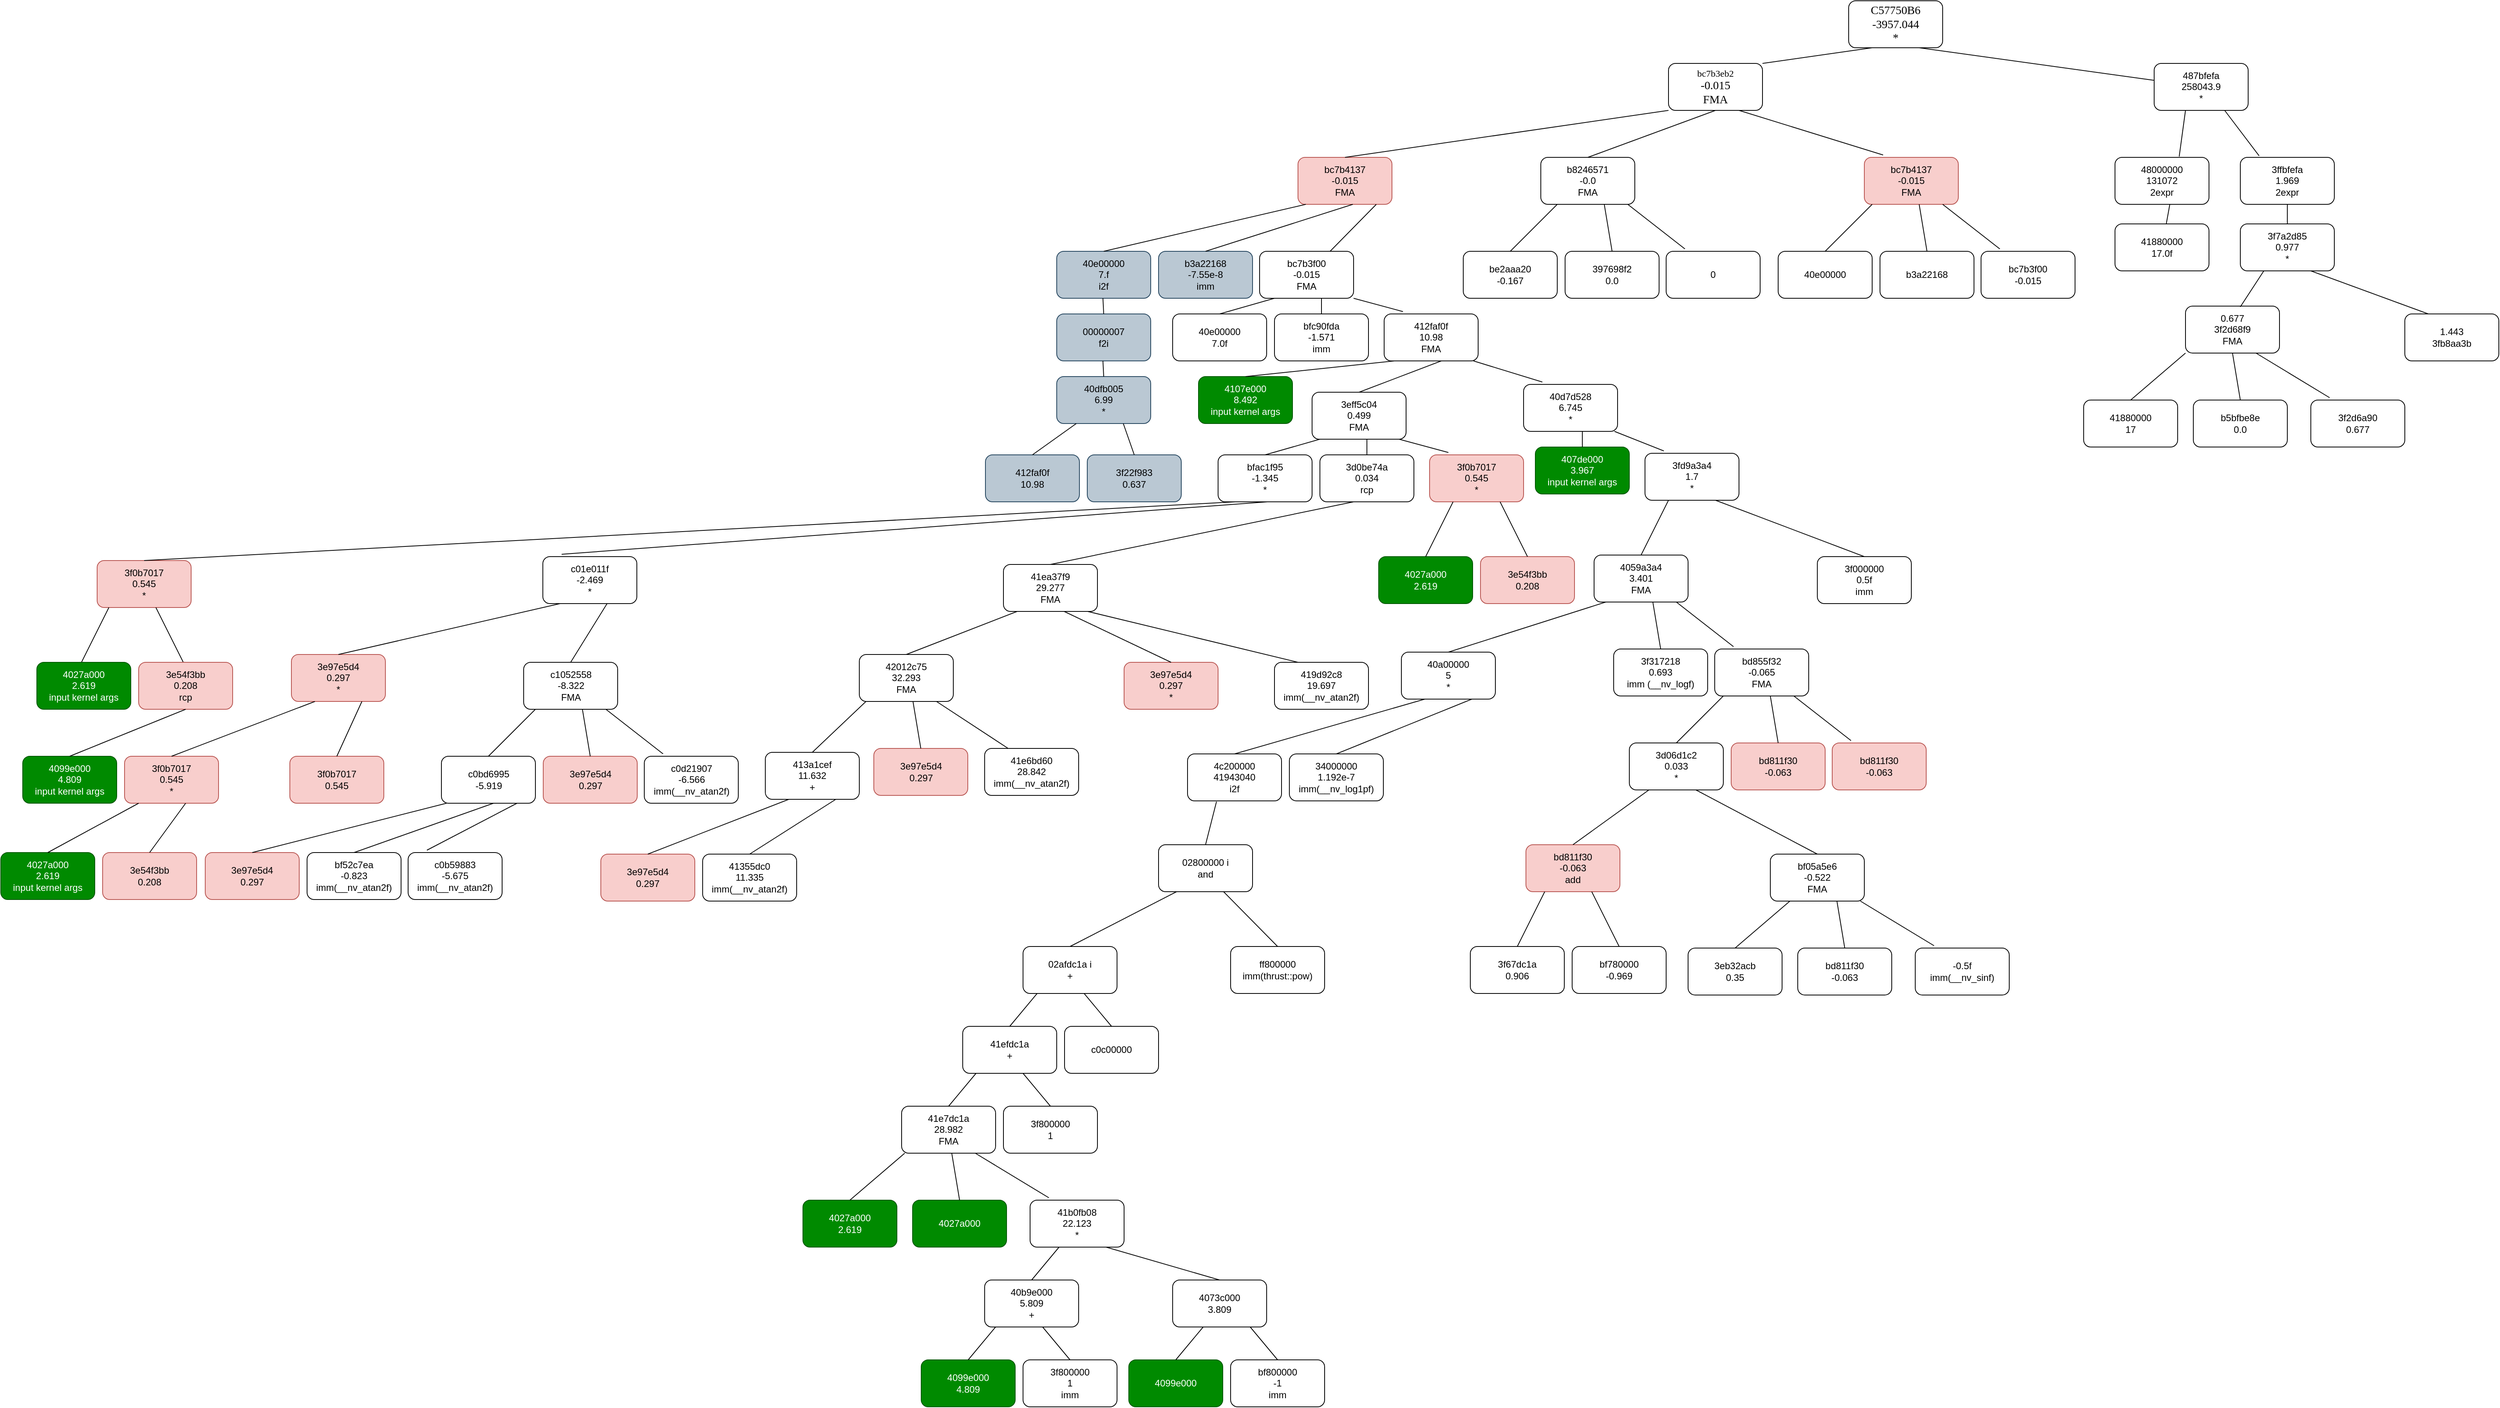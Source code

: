 <mxfile version="21.6.9" type="github">
  <diagram name="Page-1" id="10a91c8b-09ff-31b1-d368-03940ed4cc9e">
    <mxGraphModel dx="3446" dy="1108" grid="1" gridSize="10" guides="1" tooltips="1" connect="1" arrows="1" fold="1" page="1" pageScale="1" pageWidth="1100" pageHeight="850" background="none" math="0" shadow="0">
      <root>
        <mxCell id="0" />
        <mxCell id="1" parent="0" />
        <mxCell id="LB3D_sXBzz_esPVVZlD0-2" value="&lt;p style=&quot;margin:0in;font-family:Calibri;font-size:11.0pt&quot;&gt;C57750B6&lt;/p&gt;&lt;p style=&quot;margin:0in;font-family:Calibri;font-size:11.0pt&quot;&gt;-3957.044&lt;/p&gt;&lt;p lang=&quot;en-US&quot; style=&quot;margin:0in;font-family:Calibri;font-size:11.0pt&quot;&gt;*&lt;/p&gt;" style="rounded=1;whiteSpace=wrap;html=1;" vertex="1" parent="1">
          <mxGeometry x="560" y="140" width="120" height="60" as="geometry" />
        </mxCell>
        <mxCell id="LB3D_sXBzz_esPVVZlD0-3" value="&lt;p style=&quot;margin: 0in;&quot;&gt;&lt;font face=&quot;Calibri&quot;&gt;bc7b3eb2&lt;/font&gt;&lt;/p&gt;&lt;p style=&quot;margin: 0in;&quot;&gt;&lt;font face=&quot;Calibri&quot;&gt;&lt;span style=&quot;font-size: 14.667px;&quot;&gt;-0.015&lt;/span&gt;&lt;/font&gt;&lt;/p&gt;&lt;p style=&quot;margin: 0in;&quot;&gt;&lt;font face=&quot;Calibri&quot;&gt;&lt;span style=&quot;font-size: 14.667px;&quot;&gt;FMA&lt;/span&gt;&lt;/font&gt;&lt;/p&gt;" style="rounded=1;whiteSpace=wrap;html=1;" vertex="1" parent="1">
          <mxGeometry x="330" y="220" width="120" height="60" as="geometry" />
        </mxCell>
        <mxCell id="LB3D_sXBzz_esPVVZlD0-4" value="&lt;div&gt;487bfefa&lt;/div&gt;&lt;div&gt;258043.9&lt;/div&gt;&lt;div&gt;*&lt;/div&gt;" style="rounded=1;whiteSpace=wrap;html=1;" vertex="1" parent="1">
          <mxGeometry x="950" y="220" width="120" height="60" as="geometry" />
        </mxCell>
        <mxCell id="LB3D_sXBzz_esPVVZlD0-7" value="&lt;div&gt;bc7b4137&lt;/div&gt;&lt;div&gt;-0.015&lt;/div&gt;&lt;div&gt;FMA&lt;/div&gt;" style="rounded=1;whiteSpace=wrap;html=1;fillColor=#f8cecc;strokeColor=#b85450;" vertex="1" parent="1">
          <mxGeometry x="-143" y="340" width="120" height="60" as="geometry" />
        </mxCell>
        <mxCell id="LB3D_sXBzz_esPVVZlD0-10" value="" style="endArrow=none;html=1;rounded=0;exitX=1;exitY=0;exitDx=0;exitDy=0;entryX=0.25;entryY=1;entryDx=0;entryDy=0;" edge="1" parent="1" source="LB3D_sXBzz_esPVVZlD0-3" target="LB3D_sXBzz_esPVVZlD0-2">
          <mxGeometry width="50" height="50" relative="1" as="geometry">
            <mxPoint x="450" y="250" as="sourcePoint" />
            <mxPoint x="500" y="200" as="targetPoint" />
          </mxGeometry>
        </mxCell>
        <mxCell id="LB3D_sXBzz_esPVVZlD0-11" value="" style="endArrow=none;html=1;rounded=0;entryX=0.75;entryY=1;entryDx=0;entryDy=0;" edge="1" parent="1" source="LB3D_sXBzz_esPVVZlD0-4" target="LB3D_sXBzz_esPVVZlD0-2">
          <mxGeometry width="50" height="50" relative="1" as="geometry">
            <mxPoint x="490" y="250" as="sourcePoint" />
            <mxPoint x="540" y="200" as="targetPoint" />
          </mxGeometry>
        </mxCell>
        <mxCell id="LB3D_sXBzz_esPVVZlD0-12" value="&lt;div&gt;bc7b4137&lt;/div&gt;&lt;div&gt;-0.015&lt;/div&gt;&lt;div&gt;FMA&lt;/div&gt;" style="rounded=1;whiteSpace=wrap;html=1;fillColor=#f8cecc;strokeColor=#b85450;" vertex="1" parent="1">
          <mxGeometry x="580" y="340" width="120" height="60" as="geometry" />
        </mxCell>
        <mxCell id="LB3D_sXBzz_esPVVZlD0-13" value="&lt;div&gt;b8246571&lt;/div&gt;&lt;div&gt;-0.0&lt;/div&gt;&lt;div&gt;FMA&lt;/div&gt;" style="rounded=1;whiteSpace=wrap;html=1;" vertex="1" parent="1">
          <mxGeometry x="167" y="340" width="120" height="60" as="geometry" />
        </mxCell>
        <mxCell id="LB3D_sXBzz_esPVVZlD0-14" value="" style="endArrow=none;html=1;rounded=0;exitX=0.5;exitY=0;exitDx=0;exitDy=0;" edge="1" parent="1" source="LB3D_sXBzz_esPVVZlD0-7">
          <mxGeometry width="50" height="50" relative="1" as="geometry">
            <mxPoint x="280" y="300" as="sourcePoint" />
            <mxPoint x="330" y="280" as="targetPoint" />
          </mxGeometry>
        </mxCell>
        <mxCell id="LB3D_sXBzz_esPVVZlD0-15" value="" style="endArrow=none;html=1;rounded=0;exitX=0.5;exitY=0;exitDx=0;exitDy=0;entryX=0.5;entryY=1;entryDx=0;entryDy=0;" edge="1" parent="1" source="LB3D_sXBzz_esPVVZlD0-13" target="LB3D_sXBzz_esPVVZlD0-3">
          <mxGeometry width="50" height="50" relative="1" as="geometry">
            <mxPoint x="470" y="240" as="sourcePoint" />
            <mxPoint x="520" y="220" as="targetPoint" />
          </mxGeometry>
        </mxCell>
        <mxCell id="LB3D_sXBzz_esPVVZlD0-16" value="" style="endArrow=none;html=1;rounded=0;exitX=0.2;exitY=-0.05;exitDx=0;exitDy=0;entryX=0.75;entryY=1;entryDx=0;entryDy=0;exitPerimeter=0;" edge="1" parent="1" source="LB3D_sXBzz_esPVVZlD0-12" target="LB3D_sXBzz_esPVVZlD0-3">
          <mxGeometry width="50" height="50" relative="1" as="geometry">
            <mxPoint x="410" y="350" as="sourcePoint" />
            <mxPoint x="400" y="290" as="targetPoint" />
          </mxGeometry>
        </mxCell>
        <mxCell id="LB3D_sXBzz_esPVVZlD0-17" value="&lt;div&gt;48000000&lt;/div&gt;&lt;div&gt;131072&lt;/div&gt;&lt;div&gt;2expr&lt;/div&gt;" style="rounded=1;whiteSpace=wrap;html=1;" vertex="1" parent="1">
          <mxGeometry x="900" y="340" width="120" height="60" as="geometry" />
        </mxCell>
        <mxCell id="LB3D_sXBzz_esPVVZlD0-18" value="&lt;div&gt;3ffbfefa&lt;/div&gt;&lt;div&gt;1.969&lt;/div&gt;&lt;div&gt;2expr&lt;/div&gt;" style="rounded=1;whiteSpace=wrap;html=1;" vertex="1" parent="1">
          <mxGeometry x="1060" y="340" width="120" height="60" as="geometry" />
        </mxCell>
        <mxCell id="LB3D_sXBzz_esPVVZlD0-19" value="" style="endArrow=none;html=1;rounded=0;exitX=0.683;exitY=-0.017;exitDx=0;exitDy=0;exitPerimeter=0;" edge="1" parent="1" source="LB3D_sXBzz_esPVVZlD0-17">
          <mxGeometry width="50" height="50" relative="1" as="geometry">
            <mxPoint x="940" y="330" as="sourcePoint" />
            <mxPoint x="990" y="280" as="targetPoint" />
          </mxGeometry>
        </mxCell>
        <mxCell id="LB3D_sXBzz_esPVVZlD0-20" value="" style="endArrow=none;html=1;rounded=0;exitX=0.2;exitY=-0.033;exitDx=0;exitDy=0;exitPerimeter=0;entryX=0.75;entryY=1;entryDx=0;entryDy=0;" edge="1" parent="1" source="LB3D_sXBzz_esPVVZlD0-18" target="LB3D_sXBzz_esPVVZlD0-4">
          <mxGeometry width="50" height="50" relative="1" as="geometry">
            <mxPoint x="992" y="349" as="sourcePoint" />
            <mxPoint x="1000" y="290" as="targetPoint" />
          </mxGeometry>
        </mxCell>
        <mxCell id="LB3D_sXBzz_esPVVZlD0-21" value="&lt;div&gt;41880000&lt;/div&gt;&lt;div&gt;17.0f&lt;/div&gt;" style="rounded=1;whiteSpace=wrap;html=1;" vertex="1" parent="1">
          <mxGeometry x="900" y="425" width="120" height="60" as="geometry" />
        </mxCell>
        <mxCell id="LB3D_sXBzz_esPVVZlD0-22" value="3f7a2d85&lt;br&gt;0.977&lt;br&gt;*" style="rounded=1;whiteSpace=wrap;html=1;" vertex="1" parent="1">
          <mxGeometry x="1060" y="425" width="120" height="60" as="geometry" />
        </mxCell>
        <mxCell id="LB3D_sXBzz_esPVVZlD0-23" value="" style="endArrow=none;html=1;rounded=0;" edge="1" parent="1" source="LB3D_sXBzz_esPVVZlD0-21">
          <mxGeometry width="50" height="50" relative="1" as="geometry">
            <mxPoint x="920" y="450" as="sourcePoint" />
            <mxPoint x="970" y="400" as="targetPoint" />
          </mxGeometry>
        </mxCell>
        <mxCell id="LB3D_sXBzz_esPVVZlD0-24" value="" style="endArrow=none;html=1;rounded=0;entryX=0.5;entryY=1;entryDx=0;entryDy=0;exitX=0.5;exitY=0;exitDx=0;exitDy=0;" edge="1" parent="1" source="LB3D_sXBzz_esPVVZlD0-22" target="LB3D_sXBzz_esPVVZlD0-18">
          <mxGeometry width="50" height="50" relative="1" as="geometry">
            <mxPoint x="975" y="435" as="sourcePoint" />
            <mxPoint x="980" y="410" as="targetPoint" />
          </mxGeometry>
        </mxCell>
        <mxCell id="LB3D_sXBzz_esPVVZlD0-25" value="&lt;div&gt;0.677&lt;/div&gt;&lt;div&gt;3f2d68f9&lt;/div&gt;&lt;div&gt;FMA&lt;/div&gt;" style="rounded=1;whiteSpace=wrap;html=1;" vertex="1" parent="1">
          <mxGeometry x="990" y="530" width="120" height="60" as="geometry" />
        </mxCell>
        <mxCell id="LB3D_sXBzz_esPVVZlD0-26" value="&lt;div&gt;1.443&lt;/div&gt;&lt;div&gt;3fb8aa3b&lt;/div&gt;" style="rounded=1;whiteSpace=wrap;html=1;" vertex="1" parent="1">
          <mxGeometry x="1270" y="540" width="120" height="60" as="geometry" />
        </mxCell>
        <mxCell id="LB3D_sXBzz_esPVVZlD0-27" value="" style="endArrow=none;html=1;rounded=0;entryX=0.25;entryY=1;entryDx=0;entryDy=0;exitX=0.583;exitY=0.017;exitDx=0;exitDy=0;exitPerimeter=0;" edge="1" parent="1" source="LB3D_sXBzz_esPVVZlD0-25" target="LB3D_sXBzz_esPVVZlD0-22">
          <mxGeometry width="50" height="50" relative="1" as="geometry">
            <mxPoint x="1040" y="540" as="sourcePoint" />
            <mxPoint x="1090" y="490" as="targetPoint" />
          </mxGeometry>
        </mxCell>
        <mxCell id="LB3D_sXBzz_esPVVZlD0-28" value="" style="endArrow=none;html=1;rounded=0;entryX=0.75;entryY=1;entryDx=0;entryDy=0;exitX=0.25;exitY=0;exitDx=0;exitDy=0;" edge="1" parent="1" source="LB3D_sXBzz_esPVVZlD0-26" target="LB3D_sXBzz_esPVVZlD0-22">
          <mxGeometry width="50" height="50" relative="1" as="geometry">
            <mxPoint x="1070" y="541" as="sourcePoint" />
            <mxPoint x="1100" y="495" as="targetPoint" />
          </mxGeometry>
        </mxCell>
        <mxCell id="LB3D_sXBzz_esPVVZlD0-29" value="41880000&lt;br&gt;17" style="rounded=1;whiteSpace=wrap;html=1;" vertex="1" parent="1">
          <mxGeometry x="860" y="650" width="120" height="60" as="geometry" />
        </mxCell>
        <mxCell id="LB3D_sXBzz_esPVVZlD0-30" value="3f2d6a90&lt;br&gt;0.677" style="rounded=1;whiteSpace=wrap;html=1;" vertex="1" parent="1">
          <mxGeometry x="1150" y="650" width="120" height="60" as="geometry" />
        </mxCell>
        <mxCell id="LB3D_sXBzz_esPVVZlD0-31" value="b5bfbe8e&lt;br&gt;0.0" style="rounded=1;whiteSpace=wrap;html=1;" vertex="1" parent="1">
          <mxGeometry x="1000" y="650" width="120" height="60" as="geometry" />
        </mxCell>
        <mxCell id="LB3D_sXBzz_esPVVZlD0-32" value="" style="endArrow=none;html=1;rounded=0;exitX=0.5;exitY=0;exitDx=0;exitDy=0;" edge="1" parent="1" source="LB3D_sXBzz_esPVVZlD0-29">
          <mxGeometry width="50" height="50" relative="1" as="geometry">
            <mxPoint x="940" y="610" as="sourcePoint" />
            <mxPoint x="990" y="590" as="targetPoint" />
          </mxGeometry>
        </mxCell>
        <mxCell id="LB3D_sXBzz_esPVVZlD0-33" value="" style="endArrow=none;html=1;rounded=0;exitX=0.5;exitY=0;exitDx=0;exitDy=0;entryX=0.5;entryY=1;entryDx=0;entryDy=0;" edge="1" parent="1" source="LB3D_sXBzz_esPVVZlD0-31">
          <mxGeometry width="50" height="50" relative="1" as="geometry">
            <mxPoint x="1130" y="550" as="sourcePoint" />
            <mxPoint x="1050" y="590" as="targetPoint" />
          </mxGeometry>
        </mxCell>
        <mxCell id="LB3D_sXBzz_esPVVZlD0-34" value="" style="endArrow=none;html=1;rounded=0;exitX=0.2;exitY=-0.05;exitDx=0;exitDy=0;entryX=0.75;entryY=1;entryDx=0;entryDy=0;exitPerimeter=0;" edge="1" parent="1" source="LB3D_sXBzz_esPVVZlD0-30">
          <mxGeometry width="50" height="50" relative="1" as="geometry">
            <mxPoint x="1070" y="660" as="sourcePoint" />
            <mxPoint x="1080" y="590" as="targetPoint" />
          </mxGeometry>
        </mxCell>
        <mxCell id="LB3D_sXBzz_esPVVZlD0-35" value="40e00000&lt;br&gt;7.f&lt;br&gt;i2f" style="rounded=1;whiteSpace=wrap;html=1;fillColor=#bac8d3;strokeColor=#23445d;" vertex="1" parent="1">
          <mxGeometry x="-451" y="460" width="120" height="60" as="geometry" />
        </mxCell>
        <mxCell id="LB3D_sXBzz_esPVVZlD0-36" value="bc7b3f00&lt;br&gt;-0.015&lt;br&gt;FMA" style="rounded=1;whiteSpace=wrap;html=1;" vertex="1" parent="1">
          <mxGeometry x="-192" y="460" width="120" height="60" as="geometry" />
        </mxCell>
        <mxCell id="LB3D_sXBzz_esPVVZlD0-37" value="b3a22168&lt;br&gt;-7.55e-8&lt;br&gt;imm" style="rounded=1;whiteSpace=wrap;html=1;fillColor=#bac8d3;strokeColor=#23445d;" vertex="1" parent="1">
          <mxGeometry x="-321" y="460" width="120" height="60" as="geometry" />
        </mxCell>
        <mxCell id="LB3D_sXBzz_esPVVZlD0-38" value="" style="endArrow=none;html=1;rounded=0;exitX=0.5;exitY=0;exitDx=0;exitDy=0;" edge="1" parent="1" source="LB3D_sXBzz_esPVVZlD0-35">
          <mxGeometry width="50" height="50" relative="1" as="geometry">
            <mxPoint x="-183" y="420" as="sourcePoint" />
            <mxPoint x="-133" y="400" as="targetPoint" />
          </mxGeometry>
        </mxCell>
        <mxCell id="LB3D_sXBzz_esPVVZlD0-39" value="" style="endArrow=none;html=1;rounded=0;exitX=0.5;exitY=0;exitDx=0;exitDy=0;entryX=0.5;entryY=1;entryDx=0;entryDy=0;" edge="1" parent="1" source="LB3D_sXBzz_esPVVZlD0-37">
          <mxGeometry width="50" height="50" relative="1" as="geometry">
            <mxPoint x="7" y="360" as="sourcePoint" />
            <mxPoint x="-73" y="400" as="targetPoint" />
          </mxGeometry>
        </mxCell>
        <mxCell id="LB3D_sXBzz_esPVVZlD0-40" value="" style="endArrow=none;html=1;rounded=0;exitX=0.75;exitY=0;exitDx=0;exitDy=0;entryX=0.75;entryY=1;entryDx=0;entryDy=0;" edge="1" parent="1" source="LB3D_sXBzz_esPVVZlD0-36">
          <mxGeometry width="50" height="50" relative="1" as="geometry">
            <mxPoint x="-53" y="470" as="sourcePoint" />
            <mxPoint x="-43" y="400" as="targetPoint" />
          </mxGeometry>
        </mxCell>
        <mxCell id="LB3D_sXBzz_esPVVZlD0-41" value="be2aaa20&lt;br&gt;-0.167" style="rounded=1;whiteSpace=wrap;html=1;" vertex="1" parent="1">
          <mxGeometry x="68" y="460" width="120" height="60" as="geometry" />
        </mxCell>
        <mxCell id="LB3D_sXBzz_esPVVZlD0-42" value="0" style="rounded=1;whiteSpace=wrap;html=1;" vertex="1" parent="1">
          <mxGeometry x="327" y="460" width="120" height="60" as="geometry" />
        </mxCell>
        <mxCell id="LB3D_sXBzz_esPVVZlD0-43" value="397698f2&lt;br&gt;0.0" style="rounded=1;whiteSpace=wrap;html=1;" vertex="1" parent="1">
          <mxGeometry x="198" y="460" width="120" height="60" as="geometry" />
        </mxCell>
        <mxCell id="LB3D_sXBzz_esPVVZlD0-44" value="" style="endArrow=none;html=1;rounded=0;exitX=0.5;exitY=0;exitDx=0;exitDy=0;" edge="1" parent="1" source="LB3D_sXBzz_esPVVZlD0-41">
          <mxGeometry width="50" height="50" relative="1" as="geometry">
            <mxPoint x="138" y="420" as="sourcePoint" />
            <mxPoint x="188" y="400" as="targetPoint" />
          </mxGeometry>
        </mxCell>
        <mxCell id="LB3D_sXBzz_esPVVZlD0-45" value="" style="endArrow=none;html=1;rounded=0;exitX=0.5;exitY=0;exitDx=0;exitDy=0;entryX=0.5;entryY=1;entryDx=0;entryDy=0;" edge="1" parent="1" source="LB3D_sXBzz_esPVVZlD0-43">
          <mxGeometry width="50" height="50" relative="1" as="geometry">
            <mxPoint x="328" y="360" as="sourcePoint" />
            <mxPoint x="248" y="400" as="targetPoint" />
          </mxGeometry>
        </mxCell>
        <mxCell id="LB3D_sXBzz_esPVVZlD0-46" value="" style="endArrow=none;html=1;rounded=0;exitX=0.2;exitY=-0.05;exitDx=0;exitDy=0;entryX=0.75;entryY=1;entryDx=0;entryDy=0;exitPerimeter=0;" edge="1" parent="1" source="LB3D_sXBzz_esPVVZlD0-42">
          <mxGeometry width="50" height="50" relative="1" as="geometry">
            <mxPoint x="268" y="470" as="sourcePoint" />
            <mxPoint x="278" y="400" as="targetPoint" />
          </mxGeometry>
        </mxCell>
        <mxCell id="LB3D_sXBzz_esPVVZlD0-47" value="40e00000" style="rounded=1;whiteSpace=wrap;html=1;" vertex="1" parent="1">
          <mxGeometry x="470" y="460" width="120" height="60" as="geometry" />
        </mxCell>
        <mxCell id="LB3D_sXBzz_esPVVZlD0-48" value="bc7b3f00&lt;br&gt;-0.015" style="rounded=1;whiteSpace=wrap;html=1;" vertex="1" parent="1">
          <mxGeometry x="729" y="460" width="120" height="60" as="geometry" />
        </mxCell>
        <mxCell id="LB3D_sXBzz_esPVVZlD0-49" value="b3a22168" style="rounded=1;whiteSpace=wrap;html=1;" vertex="1" parent="1">
          <mxGeometry x="600" y="460" width="120" height="60" as="geometry" />
        </mxCell>
        <mxCell id="LB3D_sXBzz_esPVVZlD0-50" value="" style="endArrow=none;html=1;rounded=0;exitX=0.5;exitY=0;exitDx=0;exitDy=0;" edge="1" parent="1" source="LB3D_sXBzz_esPVVZlD0-47">
          <mxGeometry width="50" height="50" relative="1" as="geometry">
            <mxPoint x="540" y="420" as="sourcePoint" />
            <mxPoint x="590" y="400" as="targetPoint" />
          </mxGeometry>
        </mxCell>
        <mxCell id="LB3D_sXBzz_esPVVZlD0-51" value="" style="endArrow=none;html=1;rounded=0;exitX=0.5;exitY=0;exitDx=0;exitDy=0;entryX=0.5;entryY=1;entryDx=0;entryDy=0;" edge="1" parent="1" source="LB3D_sXBzz_esPVVZlD0-49">
          <mxGeometry width="50" height="50" relative="1" as="geometry">
            <mxPoint x="730" y="360" as="sourcePoint" />
            <mxPoint x="650" y="400" as="targetPoint" />
          </mxGeometry>
        </mxCell>
        <mxCell id="LB3D_sXBzz_esPVVZlD0-52" value="" style="endArrow=none;html=1;rounded=0;exitX=0.2;exitY=-0.05;exitDx=0;exitDy=0;entryX=0.75;entryY=1;entryDx=0;entryDy=0;exitPerimeter=0;" edge="1" parent="1" source="LB3D_sXBzz_esPVVZlD0-48">
          <mxGeometry width="50" height="50" relative="1" as="geometry">
            <mxPoint x="670" y="470" as="sourcePoint" />
            <mxPoint x="680" y="400" as="targetPoint" />
          </mxGeometry>
        </mxCell>
        <mxCell id="LB3D_sXBzz_esPVVZlD0-53" value="00000007&lt;br&gt;f2i" style="rounded=1;whiteSpace=wrap;html=1;fillColor=#bac8d3;strokeColor=#23445d;" vertex="1" parent="1">
          <mxGeometry x="-451" y="540" width="120" height="60" as="geometry" />
        </mxCell>
        <mxCell id="LB3D_sXBzz_esPVVZlD0-54" value="" style="endArrow=none;html=1;rounded=0;exitX=0.5;exitY=0;exitDx=0;exitDy=0;" edge="1" parent="1" source="LB3D_sXBzz_esPVVZlD0-53">
          <mxGeometry width="50" height="50" relative="1" as="geometry">
            <mxPoint x="-442" y="570" as="sourcePoint" />
            <mxPoint x="-392" y="520" as="targetPoint" />
          </mxGeometry>
        </mxCell>
        <mxCell id="LB3D_sXBzz_esPVVZlD0-55" value="40dfb005&lt;br&gt;6.99&lt;br&gt;*" style="rounded=1;whiteSpace=wrap;html=1;fillColor=#bac8d3;strokeColor=#23445d;" vertex="1" parent="1">
          <mxGeometry x="-451" y="620" width="120" height="60" as="geometry" />
        </mxCell>
        <mxCell id="LB3D_sXBzz_esPVVZlD0-56" value="" style="endArrow=none;html=1;rounded=0;exitX=0.5;exitY=0;exitDx=0;exitDy=0;" edge="1" parent="1" source="LB3D_sXBzz_esPVVZlD0-55">
          <mxGeometry width="50" height="50" relative="1" as="geometry">
            <mxPoint x="-442" y="650" as="sourcePoint" />
            <mxPoint x="-392" y="600" as="targetPoint" />
          </mxGeometry>
        </mxCell>
        <mxCell id="LB3D_sXBzz_esPVVZlD0-57" value="412faf0f&lt;br&gt;10.98" style="rounded=1;whiteSpace=wrap;html=1;fillColor=#bac8d3;strokeColor=#23445d;" vertex="1" parent="1">
          <mxGeometry x="-542" y="720" width="120" height="60" as="geometry" />
        </mxCell>
        <mxCell id="LB3D_sXBzz_esPVVZlD0-58" value="3f22f983&lt;br&gt;0.637" style="rounded=1;whiteSpace=wrap;html=1;fillColor=#bac8d3;strokeColor=#23445d;" vertex="1" parent="1">
          <mxGeometry x="-412" y="720" width="120" height="60" as="geometry" />
        </mxCell>
        <mxCell id="LB3D_sXBzz_esPVVZlD0-59" value="" style="endArrow=none;html=1;rounded=0;exitX=0.5;exitY=0;exitDx=0;exitDy=0;" edge="1" parent="1" source="LB3D_sXBzz_esPVVZlD0-57">
          <mxGeometry width="50" height="50" relative="1" as="geometry">
            <mxPoint x="-476" y="700" as="sourcePoint" />
            <mxPoint x="-426" y="680" as="targetPoint" />
          </mxGeometry>
        </mxCell>
        <mxCell id="LB3D_sXBzz_esPVVZlD0-60" value="" style="endArrow=none;html=1;rounded=0;exitX=0.5;exitY=0;exitDx=0;exitDy=0;entryX=0.5;entryY=1;entryDx=0;entryDy=0;" edge="1" parent="1" source="LB3D_sXBzz_esPVVZlD0-58">
          <mxGeometry width="50" height="50" relative="1" as="geometry">
            <mxPoint x="-286" y="640" as="sourcePoint" />
            <mxPoint x="-366" y="680" as="targetPoint" />
          </mxGeometry>
        </mxCell>
        <mxCell id="LB3D_sXBzz_esPVVZlD0-61" value="40e00000&lt;br&gt;7.0f" style="rounded=1;whiteSpace=wrap;html=1;" vertex="1" parent="1">
          <mxGeometry x="-303" y="540" width="120" height="60" as="geometry" />
        </mxCell>
        <mxCell id="LB3D_sXBzz_esPVVZlD0-62" value="412faf0f&lt;br&gt;10.98&lt;br&gt;FMA" style="rounded=1;whiteSpace=wrap;html=1;" vertex="1" parent="1">
          <mxGeometry x="-33" y="540" width="120" height="60" as="geometry" />
        </mxCell>
        <mxCell id="LB3D_sXBzz_esPVVZlD0-63" value="bfc90fda&lt;br&gt;-1.571&lt;br&gt;imm" style="rounded=1;whiteSpace=wrap;html=1;" vertex="1" parent="1">
          <mxGeometry x="-173" y="540" width="120" height="60" as="geometry" />
        </mxCell>
        <mxCell id="LB3D_sXBzz_esPVVZlD0-64" value="" style="endArrow=none;html=1;rounded=0;exitX=0.5;exitY=0;exitDx=0;exitDy=0;" edge="1" parent="1" source="LB3D_sXBzz_esPVVZlD0-61">
          <mxGeometry width="50" height="50" relative="1" as="geometry">
            <mxPoint x="-223" y="540" as="sourcePoint" />
            <mxPoint x="-173" y="520" as="targetPoint" />
          </mxGeometry>
        </mxCell>
        <mxCell id="LB3D_sXBzz_esPVVZlD0-65" value="" style="endArrow=none;html=1;rounded=0;exitX=0.5;exitY=0;exitDx=0;exitDy=0;entryX=0.5;entryY=1;entryDx=0;entryDy=0;" edge="1" parent="1" source="LB3D_sXBzz_esPVVZlD0-63">
          <mxGeometry width="50" height="50" relative="1" as="geometry">
            <mxPoint x="-33" y="480" as="sourcePoint" />
            <mxPoint x="-113" y="520" as="targetPoint" />
          </mxGeometry>
        </mxCell>
        <mxCell id="LB3D_sXBzz_esPVVZlD0-66" value="" style="endArrow=none;html=1;rounded=0;exitX=0.2;exitY=-0.05;exitDx=0;exitDy=0;entryX=0.75;entryY=1;entryDx=0;entryDy=0;exitPerimeter=0;" edge="1" parent="1" source="LB3D_sXBzz_esPVVZlD0-62">
          <mxGeometry width="50" height="50" relative="1" as="geometry">
            <mxPoint x="-82" y="590" as="sourcePoint" />
            <mxPoint x="-72" y="520" as="targetPoint" />
          </mxGeometry>
        </mxCell>
        <mxCell id="LB3D_sXBzz_esPVVZlD0-67" value="4107e000&lt;br&gt;8.492&lt;br&gt;input kernel args" style="rounded=1;whiteSpace=wrap;html=1;fillColor=#008a00;fontColor=#ffffff;strokeColor=#005700;" vertex="1" parent="1">
          <mxGeometry x="-270" y="620" width="120" height="60" as="geometry" />
        </mxCell>
        <mxCell id="LB3D_sXBzz_esPVVZlD0-68" value="40d7d528&lt;br&gt;6.745&lt;br&gt;*" style="rounded=1;whiteSpace=wrap;html=1;" vertex="1" parent="1">
          <mxGeometry x="145" y="630" width="120" height="60" as="geometry" />
        </mxCell>
        <mxCell id="LB3D_sXBzz_esPVVZlD0-69" value="3eff5c04&lt;br&gt;0.499&lt;br&gt;FMA" style="rounded=1;whiteSpace=wrap;html=1;" vertex="1" parent="1">
          <mxGeometry x="-125" y="640" width="120" height="60" as="geometry" />
        </mxCell>
        <mxCell id="LB3D_sXBzz_esPVVZlD0-70" value="" style="endArrow=none;html=1;rounded=0;exitX=0.5;exitY=0;exitDx=0;exitDy=0;" edge="1" parent="1" source="LB3D_sXBzz_esPVVZlD0-67">
          <mxGeometry width="50" height="50" relative="1" as="geometry">
            <mxPoint x="-70" y="620" as="sourcePoint" />
            <mxPoint x="-20" y="600" as="targetPoint" />
          </mxGeometry>
        </mxCell>
        <mxCell id="LB3D_sXBzz_esPVVZlD0-71" value="" style="endArrow=none;html=1;rounded=0;exitX=0.5;exitY=0;exitDx=0;exitDy=0;entryX=0.5;entryY=1;entryDx=0;entryDy=0;" edge="1" parent="1" source="LB3D_sXBzz_esPVVZlD0-69">
          <mxGeometry width="50" height="50" relative="1" as="geometry">
            <mxPoint x="120" y="560" as="sourcePoint" />
            <mxPoint x="40" y="600" as="targetPoint" />
          </mxGeometry>
        </mxCell>
        <mxCell id="LB3D_sXBzz_esPVVZlD0-72" value="" style="endArrow=none;html=1;rounded=0;exitX=0.2;exitY=-0.05;exitDx=0;exitDy=0;entryX=0.75;entryY=1;entryDx=0;entryDy=0;exitPerimeter=0;" edge="1" parent="1" source="LB3D_sXBzz_esPVVZlD0-68">
          <mxGeometry width="50" height="50" relative="1" as="geometry">
            <mxPoint x="71" y="670" as="sourcePoint" />
            <mxPoint x="81" y="600" as="targetPoint" />
          </mxGeometry>
        </mxCell>
        <mxCell id="LB3D_sXBzz_esPVVZlD0-73" value="bfac1f95&lt;br&gt;-1.345&lt;br&gt;*" style="rounded=1;whiteSpace=wrap;html=1;" vertex="1" parent="1">
          <mxGeometry x="-245" y="720" width="120" height="60" as="geometry" />
        </mxCell>
        <mxCell id="LB3D_sXBzz_esPVVZlD0-74" value="3f0b7017&lt;br&gt;0.545&lt;br&gt;*" style="rounded=1;whiteSpace=wrap;html=1;fillColor=#f8cecc;strokeColor=#b85450;" vertex="1" parent="1">
          <mxGeometry x="25" y="720" width="120" height="60" as="geometry" />
        </mxCell>
        <mxCell id="LB3D_sXBzz_esPVVZlD0-75" value="3d0be74a&lt;br&gt;0.034&lt;br&gt;rcp" style="rounded=1;whiteSpace=wrap;html=1;" vertex="1" parent="1">
          <mxGeometry x="-115" y="720" width="120" height="60" as="geometry" />
        </mxCell>
        <mxCell id="LB3D_sXBzz_esPVVZlD0-76" value="" style="endArrow=none;html=1;rounded=0;exitX=0.5;exitY=0;exitDx=0;exitDy=0;" edge="1" parent="1" source="LB3D_sXBzz_esPVVZlD0-73">
          <mxGeometry width="50" height="50" relative="1" as="geometry">
            <mxPoint x="-165" y="720" as="sourcePoint" />
            <mxPoint x="-115" y="700" as="targetPoint" />
          </mxGeometry>
        </mxCell>
        <mxCell id="LB3D_sXBzz_esPVVZlD0-77" value="" style="endArrow=none;html=1;rounded=0;exitX=0.5;exitY=0;exitDx=0;exitDy=0;entryX=0.5;entryY=1;entryDx=0;entryDy=0;" edge="1" parent="1" source="LB3D_sXBzz_esPVVZlD0-75">
          <mxGeometry width="50" height="50" relative="1" as="geometry">
            <mxPoint x="25" y="660" as="sourcePoint" />
            <mxPoint x="-55" y="700" as="targetPoint" />
          </mxGeometry>
        </mxCell>
        <mxCell id="LB3D_sXBzz_esPVVZlD0-78" value="" style="endArrow=none;html=1;rounded=0;exitX=0.2;exitY=-0.05;exitDx=0;exitDy=0;entryX=0.75;entryY=1;entryDx=0;entryDy=0;exitPerimeter=0;" edge="1" parent="1" source="LB3D_sXBzz_esPVVZlD0-74">
          <mxGeometry width="50" height="50" relative="1" as="geometry">
            <mxPoint x="-24" y="770" as="sourcePoint" />
            <mxPoint x="-14" y="700" as="targetPoint" />
          </mxGeometry>
        </mxCell>
        <mxCell id="LB3D_sXBzz_esPVVZlD0-79" value="3fd9a3a4&lt;br&gt;1.7&lt;br&gt;*" style="rounded=1;whiteSpace=wrap;html=1;" vertex="1" parent="1">
          <mxGeometry x="300" y="718" width="120" height="60" as="geometry" />
        </mxCell>
        <mxCell id="LB3D_sXBzz_esPVVZlD0-80" value="407de000&lt;br&gt;3.967&lt;br&gt;input kernel args" style="rounded=1;whiteSpace=wrap;html=1;fillColor=#008a00;fontColor=#ffffff;strokeColor=#005700;" vertex="1" parent="1">
          <mxGeometry x="160" y="710" width="120" height="60" as="geometry" />
        </mxCell>
        <mxCell id="LB3D_sXBzz_esPVVZlD0-81" value="" style="endArrow=none;html=1;rounded=0;exitX=0.5;exitY=0;exitDx=0;exitDy=0;entryX=0.5;entryY=1;entryDx=0;entryDy=0;" edge="1" parent="1" source="LB3D_sXBzz_esPVVZlD0-80">
          <mxGeometry width="50" height="50" relative="1" as="geometry">
            <mxPoint x="300" y="650" as="sourcePoint" />
            <mxPoint x="220" y="690" as="targetPoint" />
          </mxGeometry>
        </mxCell>
        <mxCell id="LB3D_sXBzz_esPVVZlD0-82" value="" style="endArrow=none;html=1;rounded=0;exitX=0.2;exitY=-0.05;exitDx=0;exitDy=0;entryX=0.75;entryY=1;entryDx=0;entryDy=0;exitPerimeter=0;" edge="1" parent="1" source="LB3D_sXBzz_esPVVZlD0-79">
          <mxGeometry width="50" height="50" relative="1" as="geometry">
            <mxPoint x="251" y="760" as="sourcePoint" />
            <mxPoint x="261" y="690" as="targetPoint" />
          </mxGeometry>
        </mxCell>
        <mxCell id="LB3D_sXBzz_esPVVZlD0-83" value="c01e011f&lt;br&gt;-2.469&lt;br&gt;*" style="rounded=1;whiteSpace=wrap;html=1;" vertex="1" parent="1">
          <mxGeometry x="-1107" y="850" width="120" height="60" as="geometry" />
        </mxCell>
        <mxCell id="LB3D_sXBzz_esPVVZlD0-84" value="3f0b7017&lt;br&gt;0.545&lt;br&gt;*" style="rounded=1;whiteSpace=wrap;html=1;fillColor=#f8cecc;strokeColor=#b85450;" vertex="1" parent="1">
          <mxGeometry x="-1676" y="855" width="120" height="60" as="geometry" />
        </mxCell>
        <mxCell id="LB3D_sXBzz_esPVVZlD0-85" value="" style="endArrow=none;html=1;rounded=0;exitX=0.5;exitY=0;exitDx=0;exitDy=0;entryX=0.5;entryY=1;entryDx=0;entryDy=0;" edge="1" parent="1" source="LB3D_sXBzz_esPVVZlD0-84">
          <mxGeometry width="50" height="50" relative="1" as="geometry">
            <mxPoint x="-143" y="740" as="sourcePoint" />
            <mxPoint x="-223" y="780" as="targetPoint" />
          </mxGeometry>
        </mxCell>
        <mxCell id="LB3D_sXBzz_esPVVZlD0-86" value="" style="endArrow=none;html=1;rounded=0;exitX=0.2;exitY=-0.05;exitDx=0;exitDy=0;entryX=0.75;entryY=1;entryDx=0;entryDy=0;exitPerimeter=0;" edge="1" parent="1" source="LB3D_sXBzz_esPVVZlD0-83">
          <mxGeometry width="50" height="50" relative="1" as="geometry">
            <mxPoint x="-192" y="850" as="sourcePoint" />
            <mxPoint x="-182" y="780" as="targetPoint" />
          </mxGeometry>
        </mxCell>
        <mxCell id="LB3D_sXBzz_esPVVZlD0-87" value="41ea37f9&lt;br&gt;29.277&lt;br&gt;FMA" style="rounded=1;whiteSpace=wrap;html=1;" vertex="1" parent="1">
          <mxGeometry x="-519" y="860" width="120" height="60" as="geometry" />
        </mxCell>
        <mxCell id="LB3D_sXBzz_esPVVZlD0-88" value="" style="endArrow=none;html=1;rounded=0;exitX=0.5;exitY=0;exitDx=0;exitDy=0;" edge="1" parent="1" source="LB3D_sXBzz_esPVVZlD0-87">
          <mxGeometry width="50" height="50" relative="1" as="geometry">
            <mxPoint x="-122" y="830" as="sourcePoint" />
            <mxPoint x="-72" y="780" as="targetPoint" />
          </mxGeometry>
        </mxCell>
        <mxCell id="LB3D_sXBzz_esPVVZlD0-89" value="4027a000&lt;br&gt;2.619" style="rounded=1;whiteSpace=wrap;html=1;fillColor=#008a00;fontColor=#ffffff;strokeColor=#005700;" vertex="1" parent="1">
          <mxGeometry x="-40" y="850" width="120" height="60" as="geometry" />
        </mxCell>
        <mxCell id="LB3D_sXBzz_esPVVZlD0-90" value="3e54f3bb&lt;br&gt;0.208" style="rounded=1;whiteSpace=wrap;html=1;fillColor=#f8cecc;strokeColor=#b85450;" vertex="1" parent="1">
          <mxGeometry x="90" y="850" width="120" height="60" as="geometry" />
        </mxCell>
        <mxCell id="LB3D_sXBzz_esPVVZlD0-91" value="" style="endArrow=none;html=1;rounded=0;exitX=0.5;exitY=0;exitDx=0;exitDy=0;entryX=0.25;entryY=1;entryDx=0;entryDy=0;" edge="1" parent="1" source="LB3D_sXBzz_esPVVZlD0-89" target="LB3D_sXBzz_esPVVZlD0-74">
          <mxGeometry width="50" height="50" relative="1" as="geometry">
            <mxPoint x="26" y="830" as="sourcePoint" />
            <mxPoint x="76" y="810" as="targetPoint" />
          </mxGeometry>
        </mxCell>
        <mxCell id="LB3D_sXBzz_esPVVZlD0-92" value="" style="endArrow=none;html=1;rounded=0;exitX=0.5;exitY=0;exitDx=0;exitDy=0;entryX=0.75;entryY=1;entryDx=0;entryDy=0;" edge="1" parent="1" source="LB3D_sXBzz_esPVVZlD0-90" target="LB3D_sXBzz_esPVVZlD0-74">
          <mxGeometry width="50" height="50" relative="1" as="geometry">
            <mxPoint x="216" y="770" as="sourcePoint" />
            <mxPoint x="136" y="810" as="targetPoint" />
          </mxGeometry>
        </mxCell>
        <mxCell id="LB3D_sXBzz_esPVVZlD0-93" value="4059a3a4&lt;br&gt;3.401&lt;br&gt;FMA" style="rounded=1;whiteSpace=wrap;html=1;" vertex="1" parent="1">
          <mxGeometry x="235" y="848" width="120" height="60" as="geometry" />
        </mxCell>
        <mxCell id="LB3D_sXBzz_esPVVZlD0-94" value="3f000000&lt;br&gt;0.5f&lt;br&gt;imm" style="rounded=1;whiteSpace=wrap;html=1;" vertex="1" parent="1">
          <mxGeometry x="520" y="850" width="120" height="60" as="geometry" />
        </mxCell>
        <mxCell id="LB3D_sXBzz_esPVVZlD0-95" value="" style="endArrow=none;html=1;rounded=0;exitX=0.5;exitY=0;exitDx=0;exitDy=0;entryX=0.25;entryY=1;entryDx=0;entryDy=0;" edge="1" parent="1" source="LB3D_sXBzz_esPVVZlD0-93">
          <mxGeometry width="50" height="50" relative="1" as="geometry">
            <mxPoint x="301" y="828" as="sourcePoint" />
            <mxPoint x="330" y="778" as="targetPoint" />
          </mxGeometry>
        </mxCell>
        <mxCell id="LB3D_sXBzz_esPVVZlD0-96" value="" style="endArrow=none;html=1;rounded=0;exitX=0.5;exitY=0;exitDx=0;exitDy=0;entryX=0.75;entryY=1;entryDx=0;entryDy=0;" edge="1" parent="1" source="LB3D_sXBzz_esPVVZlD0-94">
          <mxGeometry width="50" height="50" relative="1" as="geometry">
            <mxPoint x="491" y="768" as="sourcePoint" />
            <mxPoint x="390" y="778" as="targetPoint" />
          </mxGeometry>
        </mxCell>
        <mxCell id="LB3D_sXBzz_esPVVZlD0-98" value="40a00000&lt;br&gt;5&lt;br&gt;*" style="rounded=1;whiteSpace=wrap;html=1;" vertex="1" parent="1">
          <mxGeometry x="-11" y="972" width="120" height="60" as="geometry" />
        </mxCell>
        <mxCell id="LB3D_sXBzz_esPVVZlD0-99" value="bd855f32&lt;br&gt;-0.065&lt;br&gt;FMA" style="rounded=1;whiteSpace=wrap;html=1;" vertex="1" parent="1">
          <mxGeometry x="389" y="968" width="120" height="60" as="geometry" />
        </mxCell>
        <mxCell id="LB3D_sXBzz_esPVVZlD0-100" value="3f317218&lt;br&gt;0.693&lt;br&gt;imm (__nv_logf)" style="rounded=1;whiteSpace=wrap;html=1;" vertex="1" parent="1">
          <mxGeometry x="260" y="968" width="120" height="60" as="geometry" />
        </mxCell>
        <mxCell id="LB3D_sXBzz_esPVVZlD0-101" value="" style="endArrow=none;html=1;rounded=0;exitX=0.5;exitY=0;exitDx=0;exitDy=0;" edge="1" parent="1" source="LB3D_sXBzz_esPVVZlD0-98">
          <mxGeometry width="50" height="50" relative="1" as="geometry">
            <mxPoint x="200" y="928" as="sourcePoint" />
            <mxPoint x="250" y="908" as="targetPoint" />
          </mxGeometry>
        </mxCell>
        <mxCell id="LB3D_sXBzz_esPVVZlD0-102" value="" style="endArrow=none;html=1;rounded=0;exitX=0.5;exitY=0;exitDx=0;exitDy=0;entryX=0.5;entryY=1;entryDx=0;entryDy=0;" edge="1" parent="1" source="LB3D_sXBzz_esPVVZlD0-100">
          <mxGeometry width="50" height="50" relative="1" as="geometry">
            <mxPoint x="390" y="868" as="sourcePoint" />
            <mxPoint x="310" y="908" as="targetPoint" />
          </mxGeometry>
        </mxCell>
        <mxCell id="LB3D_sXBzz_esPVVZlD0-103" value="" style="endArrow=none;html=1;rounded=0;exitX=0.2;exitY=-0.05;exitDx=0;exitDy=0;entryX=0.75;entryY=1;entryDx=0;entryDy=0;exitPerimeter=0;" edge="1" parent="1" source="LB3D_sXBzz_esPVVZlD0-99">
          <mxGeometry width="50" height="50" relative="1" as="geometry">
            <mxPoint x="330" y="978" as="sourcePoint" />
            <mxPoint x="340" y="908" as="targetPoint" />
          </mxGeometry>
        </mxCell>
        <mxCell id="LB3D_sXBzz_esPVVZlD0-106" value="" style="endArrow=none;html=1;rounded=0;exitX=0.5;exitY=0;exitDx=0;exitDy=0;entryX=0.25;entryY=1;entryDx=0;entryDy=0;" edge="1" parent="1">
          <mxGeometry width="50" height="50" relative="1" as="geometry">
            <mxPoint x="-1696" y="985" as="sourcePoint" />
            <mxPoint x="-1661" y="915" as="targetPoint" />
          </mxGeometry>
        </mxCell>
        <mxCell id="LB3D_sXBzz_esPVVZlD0-107" value="" style="endArrow=none;html=1;rounded=0;exitX=0.5;exitY=0;exitDx=0;exitDy=0;entryX=0.75;entryY=1;entryDx=0;entryDy=0;" edge="1" parent="1">
          <mxGeometry width="50" height="50" relative="1" as="geometry">
            <mxPoint x="-1566" y="985" as="sourcePoint" />
            <mxPoint x="-1601" y="915" as="targetPoint" />
          </mxGeometry>
        </mxCell>
        <mxCell id="LB3D_sXBzz_esPVVZlD0-108" value="4027a000&lt;br&gt;2.619&lt;br&gt;input kernel args" style="rounded=1;whiteSpace=wrap;html=1;fillColor=#008a00;fontColor=#ffffff;strokeColor=#005700;" vertex="1" parent="1">
          <mxGeometry x="-1753" y="985" width="120" height="60" as="geometry" />
        </mxCell>
        <mxCell id="LB3D_sXBzz_esPVVZlD0-109" value="3e54f3bb&lt;br&gt;0.208&lt;br&gt;rcp" style="rounded=1;whiteSpace=wrap;html=1;fillColor=#f8cecc;strokeColor=#b85450;" vertex="1" parent="1">
          <mxGeometry x="-1623" y="985" width="120" height="60" as="geometry" />
        </mxCell>
        <mxCell id="LB3D_sXBzz_esPVVZlD0-110" value="4099e000&lt;br&gt;4.809&lt;br&gt;input kernel args" style="rounded=1;whiteSpace=wrap;html=1;fillColor=#008a00;fontColor=#ffffff;strokeColor=#005700;" vertex="1" parent="1">
          <mxGeometry x="-1771" y="1105" width="120" height="60" as="geometry" />
        </mxCell>
        <mxCell id="LB3D_sXBzz_esPVVZlD0-111" value="" style="endArrow=none;html=1;rounded=0;exitX=0.5;exitY=0;exitDx=0;exitDy=0;entryX=0.5;entryY=1;entryDx=0;entryDy=0;" edge="1" parent="1" source="LB3D_sXBzz_esPVVZlD0-110" target="LB3D_sXBzz_esPVVZlD0-109">
          <mxGeometry width="50" height="50" relative="1" as="geometry">
            <mxPoint x="-1612" y="1095" as="sourcePoint" />
            <mxPoint x="-1562" y="1045" as="targetPoint" />
          </mxGeometry>
        </mxCell>
        <mxCell id="LB3D_sXBzz_esPVVZlD0-112" value="3e97e5d4&lt;br&gt;0.297&lt;br&gt;*" style="rounded=1;whiteSpace=wrap;html=1;fillColor=#f8cecc;strokeColor=#b85450;" vertex="1" parent="1">
          <mxGeometry x="-1428" y="975" width="120" height="60" as="geometry" />
        </mxCell>
        <mxCell id="LB3D_sXBzz_esPVVZlD0-113" value="c1052558&lt;br&gt;-8.322&lt;br&gt;FMA" style="rounded=1;whiteSpace=wrap;html=1;" vertex="1" parent="1">
          <mxGeometry x="-1131.5" y="985" width="120" height="60" as="geometry" />
        </mxCell>
        <mxCell id="LB3D_sXBzz_esPVVZlD0-114" value="" style="endArrow=none;html=1;rounded=0;exitX=0.5;exitY=0;exitDx=0;exitDy=0;entryX=0.25;entryY=1;entryDx=0;entryDy=0;" edge="1" parent="1" source="LB3D_sXBzz_esPVVZlD0-112">
          <mxGeometry width="50" height="50" relative="1" as="geometry">
            <mxPoint x="-1114" y="960" as="sourcePoint" />
            <mxPoint x="-1085" y="910" as="targetPoint" />
          </mxGeometry>
        </mxCell>
        <mxCell id="LB3D_sXBzz_esPVVZlD0-115" value="" style="endArrow=none;html=1;rounded=0;exitX=0.5;exitY=0;exitDx=0;exitDy=0;entryX=0.75;entryY=1;entryDx=0;entryDy=0;" edge="1" parent="1" source="LB3D_sXBzz_esPVVZlD0-113">
          <mxGeometry width="50" height="50" relative="1" as="geometry">
            <mxPoint x="-924" y="900" as="sourcePoint" />
            <mxPoint x="-1025" y="910" as="targetPoint" />
          </mxGeometry>
        </mxCell>
        <mxCell id="LB3D_sXBzz_esPVVZlD0-116" value="42012c75&lt;br&gt;32.293&lt;br&gt;FMA" style="rounded=1;whiteSpace=wrap;html=1;" vertex="1" parent="1">
          <mxGeometry x="-703" y="975" width="120" height="60" as="geometry" />
        </mxCell>
        <mxCell id="LB3D_sXBzz_esPVVZlD0-117" value="419d92c8&lt;br&gt;19.697&lt;br&gt;imm(__nv_atan2f)" style="rounded=1;whiteSpace=wrap;html=1;" vertex="1" parent="1">
          <mxGeometry x="-173" y="985" width="120" height="60" as="geometry" />
        </mxCell>
        <mxCell id="LB3D_sXBzz_esPVVZlD0-118" value="3e97e5d4&lt;br&gt;0.297&lt;br&gt;*" style="rounded=1;whiteSpace=wrap;html=1;fillColor=#f8cecc;strokeColor=#b85450;" vertex="1" parent="1">
          <mxGeometry x="-365" y="985" width="120" height="60" as="geometry" />
        </mxCell>
        <mxCell id="LB3D_sXBzz_esPVVZlD0-119" value="" style="endArrow=none;html=1;rounded=0;exitX=0.5;exitY=0;exitDx=0;exitDy=0;" edge="1" parent="1" source="LB3D_sXBzz_esPVVZlD0-116">
          <mxGeometry width="50" height="50" relative="1" as="geometry">
            <mxPoint x="-551.5" y="940" as="sourcePoint" />
            <mxPoint x="-501.5" y="920" as="targetPoint" />
          </mxGeometry>
        </mxCell>
        <mxCell id="LB3D_sXBzz_esPVVZlD0-120" value="" style="endArrow=none;html=1;rounded=0;exitX=0.5;exitY=0;exitDx=0;exitDy=0;entryX=0.5;entryY=1;entryDx=0;entryDy=0;" edge="1" parent="1" source="LB3D_sXBzz_esPVVZlD0-118">
          <mxGeometry width="50" height="50" relative="1" as="geometry">
            <mxPoint x="-361.5" y="880" as="sourcePoint" />
            <mxPoint x="-441.5" y="920" as="targetPoint" />
          </mxGeometry>
        </mxCell>
        <mxCell id="LB3D_sXBzz_esPVVZlD0-121" value="" style="endArrow=none;html=1;rounded=0;exitX=0.25;exitY=0;exitDx=0;exitDy=0;entryX=0.75;entryY=1;entryDx=0;entryDy=0;" edge="1" parent="1" source="LB3D_sXBzz_esPVVZlD0-117">
          <mxGeometry width="50" height="50" relative="1" as="geometry">
            <mxPoint x="-338.5" y="977" as="sourcePoint" />
            <mxPoint x="-411.5" y="920" as="targetPoint" />
          </mxGeometry>
        </mxCell>
        <mxCell id="LB3D_sXBzz_esPVVZlD0-122" value="3f0b7017&lt;br&gt;0.545&lt;br&gt;*" style="rounded=1;whiteSpace=wrap;html=1;fillColor=#f8cecc;strokeColor=#b85450;" vertex="1" parent="1">
          <mxGeometry x="-1641" y="1105" width="120" height="60" as="geometry" />
        </mxCell>
        <mxCell id="LB3D_sXBzz_esPVVZlD0-123" value="3f0b7017&lt;br&gt;0.545" style="rounded=1;whiteSpace=wrap;html=1;fillColor=#f8cecc;strokeColor=#b85450;" vertex="1" parent="1">
          <mxGeometry x="-1430" y="1105" width="120" height="60" as="geometry" />
        </mxCell>
        <mxCell id="LB3D_sXBzz_esPVVZlD0-124" value="" style="endArrow=none;html=1;rounded=0;exitX=0.5;exitY=0;exitDx=0;exitDy=0;entryX=0.25;entryY=1;entryDx=0;entryDy=0;" edge="1" parent="1" source="LB3D_sXBzz_esPVVZlD0-122">
          <mxGeometry width="50" height="50" relative="1" as="geometry">
            <mxPoint x="-1427" y="1085" as="sourcePoint" />
            <mxPoint x="-1398" y="1035" as="targetPoint" />
          </mxGeometry>
        </mxCell>
        <mxCell id="LB3D_sXBzz_esPVVZlD0-125" value="" style="endArrow=none;html=1;rounded=0;exitX=0.5;exitY=0;exitDx=0;exitDy=0;entryX=0.75;entryY=1;entryDx=0;entryDy=0;" edge="1" parent="1" source="LB3D_sXBzz_esPVVZlD0-123">
          <mxGeometry width="50" height="50" relative="1" as="geometry">
            <mxPoint x="-1237" y="1025" as="sourcePoint" />
            <mxPoint x="-1338" y="1035" as="targetPoint" />
          </mxGeometry>
        </mxCell>
        <mxCell id="LB3D_sXBzz_esPVVZlD0-126" value="c0bd6995&lt;br&gt;-5.919" style="rounded=1;whiteSpace=wrap;html=1;" vertex="1" parent="1">
          <mxGeometry x="-1236.5" y="1105" width="120" height="60" as="geometry" />
        </mxCell>
        <mxCell id="LB3D_sXBzz_esPVVZlD0-127" value="c0d21907&lt;br&gt;-6.566&lt;br&gt;imm(__nv_atan2f)" style="rounded=1;whiteSpace=wrap;html=1;" vertex="1" parent="1">
          <mxGeometry x="-977.5" y="1105" width="120" height="60" as="geometry" />
        </mxCell>
        <mxCell id="LB3D_sXBzz_esPVVZlD0-128" value="3e97e5d4&lt;br&gt;0.297" style="rounded=1;whiteSpace=wrap;html=1;fillColor=#f8cecc;strokeColor=#b85450;" vertex="1" parent="1">
          <mxGeometry x="-1106.5" y="1105" width="120" height="60" as="geometry" />
        </mxCell>
        <mxCell id="LB3D_sXBzz_esPVVZlD0-129" value="" style="endArrow=none;html=1;rounded=0;exitX=0.5;exitY=0;exitDx=0;exitDy=0;" edge="1" parent="1" source="LB3D_sXBzz_esPVVZlD0-126">
          <mxGeometry width="50" height="50" relative="1" as="geometry">
            <mxPoint x="-1166.5" y="1065" as="sourcePoint" />
            <mxPoint x="-1116.5" y="1045" as="targetPoint" />
          </mxGeometry>
        </mxCell>
        <mxCell id="LB3D_sXBzz_esPVVZlD0-130" value="" style="endArrow=none;html=1;rounded=0;exitX=0.5;exitY=0;exitDx=0;exitDy=0;entryX=0.5;entryY=1;entryDx=0;entryDy=0;" edge="1" parent="1" source="LB3D_sXBzz_esPVVZlD0-128">
          <mxGeometry width="50" height="50" relative="1" as="geometry">
            <mxPoint x="-976.5" y="1005" as="sourcePoint" />
            <mxPoint x="-1056.5" y="1045" as="targetPoint" />
          </mxGeometry>
        </mxCell>
        <mxCell id="LB3D_sXBzz_esPVVZlD0-131" value="" style="endArrow=none;html=1;rounded=0;exitX=0.2;exitY=-0.05;exitDx=0;exitDy=0;entryX=0.75;entryY=1;entryDx=0;entryDy=0;exitPerimeter=0;" edge="1" parent="1" source="LB3D_sXBzz_esPVVZlD0-127">
          <mxGeometry width="50" height="50" relative="1" as="geometry">
            <mxPoint x="-1036.5" y="1115" as="sourcePoint" />
            <mxPoint x="-1026.5" y="1045" as="targetPoint" />
          </mxGeometry>
        </mxCell>
        <mxCell id="LB3D_sXBzz_esPVVZlD0-132" value="413a1cef&lt;br&gt;11.632&lt;br&gt;+" style="rounded=1;whiteSpace=wrap;html=1;" vertex="1" parent="1">
          <mxGeometry x="-823" y="1100" width="120" height="60" as="geometry" />
        </mxCell>
        <mxCell id="LB3D_sXBzz_esPVVZlD0-133" value="41e6bd60&lt;br&gt;28.842&lt;br&gt;imm(__nv_atan2f)" style="rounded=1;whiteSpace=wrap;html=1;" vertex="1" parent="1">
          <mxGeometry x="-543" y="1095" width="120" height="60" as="geometry" />
        </mxCell>
        <mxCell id="LB3D_sXBzz_esPVVZlD0-134" value="3e97e5d4&lt;br&gt;0.297" style="rounded=1;whiteSpace=wrap;html=1;fillColor=#f8cecc;strokeColor=#b85450;" vertex="1" parent="1">
          <mxGeometry x="-684.5" y="1095" width="120" height="60" as="geometry" />
        </mxCell>
        <mxCell id="LB3D_sXBzz_esPVVZlD0-135" value="" style="endArrow=none;html=1;rounded=0;exitX=0.5;exitY=0;exitDx=0;exitDy=0;" edge="1" parent="1" source="LB3D_sXBzz_esPVVZlD0-132">
          <mxGeometry width="50" height="50" relative="1" as="geometry">
            <mxPoint x="-744.5" y="1055" as="sourcePoint" />
            <mxPoint x="-694.5" y="1035" as="targetPoint" />
          </mxGeometry>
        </mxCell>
        <mxCell id="LB3D_sXBzz_esPVVZlD0-136" value="" style="endArrow=none;html=1;rounded=0;exitX=0.5;exitY=0;exitDx=0;exitDy=0;entryX=0.5;entryY=1;entryDx=0;entryDy=0;" edge="1" parent="1" source="LB3D_sXBzz_esPVVZlD0-134">
          <mxGeometry width="50" height="50" relative="1" as="geometry">
            <mxPoint x="-554.5" y="995" as="sourcePoint" />
            <mxPoint x="-634.5" y="1035" as="targetPoint" />
          </mxGeometry>
        </mxCell>
        <mxCell id="LB3D_sXBzz_esPVVZlD0-137" value="" style="endArrow=none;html=1;rounded=0;exitX=0.25;exitY=0;exitDx=0;exitDy=0;entryX=0.75;entryY=1;entryDx=0;entryDy=0;" edge="1" parent="1" source="LB3D_sXBzz_esPVVZlD0-133">
          <mxGeometry width="50" height="50" relative="1" as="geometry">
            <mxPoint x="-531.5" y="1092" as="sourcePoint" />
            <mxPoint x="-604.5" y="1035" as="targetPoint" />
          </mxGeometry>
        </mxCell>
        <mxCell id="LB3D_sXBzz_esPVVZlD0-138" value="4c200000&lt;br&gt;41943040&lt;br&gt;i2f" style="rounded=1;whiteSpace=wrap;html=1;" vertex="1" parent="1">
          <mxGeometry x="-284" y="1102" width="120" height="60" as="geometry" />
        </mxCell>
        <mxCell id="LB3D_sXBzz_esPVVZlD0-139" value="34000000&lt;br&gt;1.192e-7&lt;br&gt;imm(__nv_log1pf)" style="rounded=1;whiteSpace=wrap;html=1;" vertex="1" parent="1">
          <mxGeometry x="-154" y="1102" width="120" height="60" as="geometry" />
        </mxCell>
        <mxCell id="LB3D_sXBzz_esPVVZlD0-140" value="" style="endArrow=none;html=1;rounded=0;exitX=0.5;exitY=0;exitDx=0;exitDy=0;entryX=0.25;entryY=1;entryDx=0;entryDy=0;" edge="1" parent="1" source="LB3D_sXBzz_esPVVZlD0-138">
          <mxGeometry width="50" height="50" relative="1" as="geometry">
            <mxPoint x="-10" y="1082" as="sourcePoint" />
            <mxPoint x="19" y="1032" as="targetPoint" />
          </mxGeometry>
        </mxCell>
        <mxCell id="LB3D_sXBzz_esPVVZlD0-141" value="" style="endArrow=none;html=1;rounded=0;exitX=0.5;exitY=0;exitDx=0;exitDy=0;entryX=0.75;entryY=1;entryDx=0;entryDy=0;" edge="1" parent="1" source="LB3D_sXBzz_esPVVZlD0-139">
          <mxGeometry width="50" height="50" relative="1" as="geometry">
            <mxPoint x="180" y="1022" as="sourcePoint" />
            <mxPoint x="79" y="1032" as="targetPoint" />
          </mxGeometry>
        </mxCell>
        <mxCell id="LB3D_sXBzz_esPVVZlD0-142" value="3d06d1c2&lt;br&gt;0.033&lt;br&gt;*" style="rounded=1;whiteSpace=wrap;html=1;" vertex="1" parent="1">
          <mxGeometry x="280" y="1088" width="120" height="60" as="geometry" />
        </mxCell>
        <mxCell id="LB3D_sXBzz_esPVVZlD0-143" value="bd811f30&lt;br&gt;-0.063" style="rounded=1;whiteSpace=wrap;html=1;fillColor=#f8cecc;strokeColor=#b85450;" vertex="1" parent="1">
          <mxGeometry x="539" y="1088" width="120" height="60" as="geometry" />
        </mxCell>
        <mxCell id="LB3D_sXBzz_esPVVZlD0-144" value="bd811f30&lt;br&gt;-0.063" style="rounded=1;whiteSpace=wrap;html=1;fillColor=#f8cecc;strokeColor=#b85450;" vertex="1" parent="1">
          <mxGeometry x="410" y="1088" width="120" height="60" as="geometry" />
        </mxCell>
        <mxCell id="LB3D_sXBzz_esPVVZlD0-145" value="" style="endArrow=none;html=1;rounded=0;exitX=0.5;exitY=0;exitDx=0;exitDy=0;" edge="1" parent="1" source="LB3D_sXBzz_esPVVZlD0-142">
          <mxGeometry width="50" height="50" relative="1" as="geometry">
            <mxPoint x="350" y="1048" as="sourcePoint" />
            <mxPoint x="400" y="1028" as="targetPoint" />
          </mxGeometry>
        </mxCell>
        <mxCell id="LB3D_sXBzz_esPVVZlD0-146" value="" style="endArrow=none;html=1;rounded=0;exitX=0.5;exitY=0;exitDx=0;exitDy=0;entryX=0.5;entryY=1;entryDx=0;entryDy=0;" edge="1" parent="1" source="LB3D_sXBzz_esPVVZlD0-144">
          <mxGeometry width="50" height="50" relative="1" as="geometry">
            <mxPoint x="540" y="988" as="sourcePoint" />
            <mxPoint x="460" y="1028" as="targetPoint" />
          </mxGeometry>
        </mxCell>
        <mxCell id="LB3D_sXBzz_esPVVZlD0-147" value="" style="endArrow=none;html=1;rounded=0;exitX=0.2;exitY=-0.05;exitDx=0;exitDy=0;entryX=0.75;entryY=1;entryDx=0;entryDy=0;exitPerimeter=0;" edge="1" parent="1" source="LB3D_sXBzz_esPVVZlD0-143">
          <mxGeometry width="50" height="50" relative="1" as="geometry">
            <mxPoint x="480" y="1098" as="sourcePoint" />
            <mxPoint x="490" y="1028" as="targetPoint" />
          </mxGeometry>
        </mxCell>
        <mxCell id="LB3D_sXBzz_esPVVZlD0-148" value="bd811f30&lt;br&gt;-0.063&lt;br&gt;add" style="rounded=1;whiteSpace=wrap;html=1;fillColor=#f8cecc;strokeColor=#b85450;" vertex="1" parent="1">
          <mxGeometry x="148" y="1218" width="120" height="60" as="geometry" />
        </mxCell>
        <mxCell id="LB3D_sXBzz_esPVVZlD0-149" value="bf05a5e6&lt;br&gt;-0.522&lt;br&gt;FMA" style="rounded=1;whiteSpace=wrap;html=1;" vertex="1" parent="1">
          <mxGeometry x="460" y="1230" width="120" height="60" as="geometry" />
        </mxCell>
        <mxCell id="LB3D_sXBzz_esPVVZlD0-150" value="" style="endArrow=none;html=1;rounded=0;exitX=0.5;exitY=0;exitDx=0;exitDy=0;entryX=0.25;entryY=1;entryDx=0;entryDy=0;" edge="1" parent="1" source="LB3D_sXBzz_esPVVZlD0-148">
          <mxGeometry width="50" height="50" relative="1" as="geometry">
            <mxPoint x="276" y="1198" as="sourcePoint" />
            <mxPoint x="305" y="1148" as="targetPoint" />
          </mxGeometry>
        </mxCell>
        <mxCell id="LB3D_sXBzz_esPVVZlD0-151" value="" style="endArrow=none;html=1;rounded=0;exitX=0.5;exitY=0;exitDx=0;exitDy=0;entryX=0.75;entryY=1;entryDx=0;entryDy=0;" edge="1" parent="1" source="LB3D_sXBzz_esPVVZlD0-149">
          <mxGeometry width="50" height="50" relative="1" as="geometry">
            <mxPoint x="466" y="1138" as="sourcePoint" />
            <mxPoint x="365" y="1148" as="targetPoint" />
          </mxGeometry>
        </mxCell>
        <mxCell id="LB3D_sXBzz_esPVVZlD0-152" value="3f67dc1a&lt;br&gt;0.906" style="rounded=1;whiteSpace=wrap;html=1;" vertex="1" parent="1">
          <mxGeometry x="77" y="1348" width="120" height="60" as="geometry" />
        </mxCell>
        <mxCell id="LB3D_sXBzz_esPVVZlD0-153" value="bf780000&lt;br&gt;-0.969" style="rounded=1;whiteSpace=wrap;html=1;" vertex="1" parent="1">
          <mxGeometry x="207" y="1348" width="120" height="60" as="geometry" />
        </mxCell>
        <mxCell id="LB3D_sXBzz_esPVVZlD0-154" value="" style="endArrow=none;html=1;rounded=0;exitX=0.5;exitY=0;exitDx=0;exitDy=0;entryX=0.25;entryY=1;entryDx=0;entryDy=0;" edge="1" parent="1" source="LB3D_sXBzz_esPVVZlD0-152">
          <mxGeometry width="50" height="50" relative="1" as="geometry">
            <mxPoint x="143" y="1328" as="sourcePoint" />
            <mxPoint x="172" y="1278" as="targetPoint" />
          </mxGeometry>
        </mxCell>
        <mxCell id="LB3D_sXBzz_esPVVZlD0-155" value="" style="endArrow=none;html=1;rounded=0;exitX=0.5;exitY=0;exitDx=0;exitDy=0;entryX=0.75;entryY=1;entryDx=0;entryDy=0;" edge="1" parent="1" source="LB3D_sXBzz_esPVVZlD0-153">
          <mxGeometry width="50" height="50" relative="1" as="geometry">
            <mxPoint x="333" y="1268" as="sourcePoint" />
            <mxPoint x="232" y="1278" as="targetPoint" />
          </mxGeometry>
        </mxCell>
        <mxCell id="LB3D_sXBzz_esPVVZlD0-156" value="3eb32acb&lt;br&gt;0.35" style="rounded=1;whiteSpace=wrap;html=1;" vertex="1" parent="1">
          <mxGeometry x="355" y="1350" width="120" height="60" as="geometry" />
        </mxCell>
        <mxCell id="LB3D_sXBzz_esPVVZlD0-157" value="-0.5f&lt;br&gt;imm(__nv_sinf)" style="rounded=1;whiteSpace=wrap;html=1;" vertex="1" parent="1">
          <mxGeometry x="645" y="1350" width="120" height="60" as="geometry" />
        </mxCell>
        <mxCell id="LB3D_sXBzz_esPVVZlD0-158" value="bd811f30&lt;br&gt;-0.063" style="rounded=1;whiteSpace=wrap;html=1;" vertex="1" parent="1">
          <mxGeometry x="495" y="1350" width="120" height="60" as="geometry" />
        </mxCell>
        <mxCell id="LB3D_sXBzz_esPVVZlD0-159" value="" style="endArrow=none;html=1;rounded=0;exitX=0.5;exitY=0;exitDx=0;exitDy=0;" edge="1" parent="1" source="LB3D_sXBzz_esPVVZlD0-156">
          <mxGeometry width="50" height="50" relative="1" as="geometry">
            <mxPoint x="435" y="1310" as="sourcePoint" />
            <mxPoint x="485" y="1290" as="targetPoint" />
          </mxGeometry>
        </mxCell>
        <mxCell id="LB3D_sXBzz_esPVVZlD0-160" value="" style="endArrow=none;html=1;rounded=0;exitX=0.5;exitY=0;exitDx=0;exitDy=0;entryX=0.5;entryY=1;entryDx=0;entryDy=0;" edge="1" parent="1" source="LB3D_sXBzz_esPVVZlD0-158">
          <mxGeometry width="50" height="50" relative="1" as="geometry">
            <mxPoint x="625" y="1250" as="sourcePoint" />
            <mxPoint x="545" y="1290" as="targetPoint" />
          </mxGeometry>
        </mxCell>
        <mxCell id="LB3D_sXBzz_esPVVZlD0-161" value="" style="endArrow=none;html=1;rounded=0;exitX=0.2;exitY=-0.05;exitDx=0;exitDy=0;entryX=0.75;entryY=1;entryDx=0;entryDy=0;exitPerimeter=0;" edge="1" parent="1" source="LB3D_sXBzz_esPVVZlD0-157">
          <mxGeometry width="50" height="50" relative="1" as="geometry">
            <mxPoint x="565" y="1360" as="sourcePoint" />
            <mxPoint x="575" y="1290" as="targetPoint" />
          </mxGeometry>
        </mxCell>
        <mxCell id="LB3D_sXBzz_esPVVZlD0-162" value="4027a000&lt;br&gt;2.619&lt;br&gt;input kernel args" style="rounded=1;whiteSpace=wrap;html=1;fillColor=#008a00;fontColor=#ffffff;strokeColor=#005700;" vertex="1" parent="1">
          <mxGeometry x="-1799" y="1228" width="120" height="60" as="geometry" />
        </mxCell>
        <mxCell id="LB3D_sXBzz_esPVVZlD0-163" value="3e54f3bb&lt;br&gt;0.208" style="rounded=1;whiteSpace=wrap;html=1;fillColor=#f8cecc;strokeColor=#b85450;" vertex="1" parent="1">
          <mxGeometry x="-1669" y="1228" width="120" height="60" as="geometry" />
        </mxCell>
        <mxCell id="LB3D_sXBzz_esPVVZlD0-164" value="" style="endArrow=none;html=1;rounded=0;exitX=0.5;exitY=0;exitDx=0;exitDy=0;entryX=0.25;entryY=1;entryDx=0;entryDy=0;" edge="1" parent="1" source="LB3D_sXBzz_esPVVZlD0-162">
          <mxGeometry width="50" height="50" relative="1" as="geometry">
            <mxPoint x="-1652" y="1215" as="sourcePoint" />
            <mxPoint x="-1623" y="1165" as="targetPoint" />
          </mxGeometry>
        </mxCell>
        <mxCell id="LB3D_sXBzz_esPVVZlD0-165" value="" style="endArrow=none;html=1;rounded=0;exitX=0.5;exitY=0;exitDx=0;exitDy=0;entryX=0.75;entryY=1;entryDx=0;entryDy=0;" edge="1" parent="1" source="LB3D_sXBzz_esPVVZlD0-163">
          <mxGeometry width="50" height="50" relative="1" as="geometry">
            <mxPoint x="-1462" y="1155" as="sourcePoint" />
            <mxPoint x="-1563" y="1165" as="targetPoint" />
          </mxGeometry>
        </mxCell>
        <mxCell id="LB3D_sXBzz_esPVVZlD0-166" value="3e97e5d4&lt;br&gt;0.297" style="rounded=1;whiteSpace=wrap;html=1;fillColor=#f8cecc;strokeColor=#b85450;" vertex="1" parent="1">
          <mxGeometry x="-1538" y="1228" width="120" height="60" as="geometry" />
        </mxCell>
        <mxCell id="LB3D_sXBzz_esPVVZlD0-167" value="c0b59883&lt;br&gt;-5.675&lt;br&gt;imm(__nv_atan2f)" style="rounded=1;whiteSpace=wrap;html=1;" vertex="1" parent="1">
          <mxGeometry x="-1279" y="1228" width="120" height="60" as="geometry" />
        </mxCell>
        <mxCell id="LB3D_sXBzz_esPVVZlD0-168" value="bf52c7ea&lt;br&gt;-0.823&lt;br&gt;imm(__nv_atan2f)" style="rounded=1;whiteSpace=wrap;html=1;" vertex="1" parent="1">
          <mxGeometry x="-1408" y="1228" width="120" height="60" as="geometry" />
        </mxCell>
        <mxCell id="LB3D_sXBzz_esPVVZlD0-169" value="" style="endArrow=none;html=1;rounded=0;exitX=0.5;exitY=0;exitDx=0;exitDy=0;" edge="1" parent="1" source="LB3D_sXBzz_esPVVZlD0-166">
          <mxGeometry width="50" height="50" relative="1" as="geometry">
            <mxPoint x="-1280" y="1185" as="sourcePoint" />
            <mxPoint x="-1230" y="1165" as="targetPoint" />
          </mxGeometry>
        </mxCell>
        <mxCell id="LB3D_sXBzz_esPVVZlD0-170" value="" style="endArrow=none;html=1;rounded=0;exitX=0.5;exitY=0;exitDx=0;exitDy=0;entryX=0.5;entryY=1;entryDx=0;entryDy=0;" edge="1" parent="1" source="LB3D_sXBzz_esPVVZlD0-168">
          <mxGeometry width="50" height="50" relative="1" as="geometry">
            <mxPoint x="-1090" y="1125" as="sourcePoint" />
            <mxPoint x="-1170" y="1165" as="targetPoint" />
          </mxGeometry>
        </mxCell>
        <mxCell id="LB3D_sXBzz_esPVVZlD0-171" value="" style="endArrow=none;html=1;rounded=0;exitX=0.2;exitY=-0.05;exitDx=0;exitDy=0;entryX=0.75;entryY=1;entryDx=0;entryDy=0;exitPerimeter=0;" edge="1" parent="1" source="LB3D_sXBzz_esPVVZlD0-167">
          <mxGeometry width="50" height="50" relative="1" as="geometry">
            <mxPoint x="-1150" y="1235" as="sourcePoint" />
            <mxPoint x="-1140" y="1165" as="targetPoint" />
          </mxGeometry>
        </mxCell>
        <mxCell id="LB3D_sXBzz_esPVVZlD0-176" value="3e97e5d4&lt;br&gt;0.297" style="rounded=1;whiteSpace=wrap;html=1;fillColor=#f8cecc;strokeColor=#b85450;" vertex="1" parent="1">
          <mxGeometry x="-1033" y="1230" width="120" height="60" as="geometry" />
        </mxCell>
        <mxCell id="LB3D_sXBzz_esPVVZlD0-177" value="41355dc0&lt;br&gt;11.335&lt;br&gt;imm(__nv_atan2f)" style="rounded=1;whiteSpace=wrap;html=1;" vertex="1" parent="1">
          <mxGeometry x="-903" y="1230" width="120" height="60" as="geometry" />
        </mxCell>
        <mxCell id="LB3D_sXBzz_esPVVZlD0-178" value="" style="endArrow=none;html=1;rounded=0;exitX=0.5;exitY=0;exitDx=0;exitDy=0;entryX=0.25;entryY=1;entryDx=0;entryDy=0;" edge="1" parent="1" source="LB3D_sXBzz_esPVVZlD0-176">
          <mxGeometry width="50" height="50" relative="1" as="geometry">
            <mxPoint x="-822" y="1210" as="sourcePoint" />
            <mxPoint x="-793" y="1160" as="targetPoint" />
          </mxGeometry>
        </mxCell>
        <mxCell id="LB3D_sXBzz_esPVVZlD0-179" value="" style="endArrow=none;html=1;rounded=0;exitX=0.5;exitY=0;exitDx=0;exitDy=0;entryX=0.75;entryY=1;entryDx=0;entryDy=0;" edge="1" parent="1" source="LB3D_sXBzz_esPVVZlD0-177">
          <mxGeometry width="50" height="50" relative="1" as="geometry">
            <mxPoint x="-632" y="1150" as="sourcePoint" />
            <mxPoint x="-733" y="1160" as="targetPoint" />
          </mxGeometry>
        </mxCell>
        <mxCell id="LB3D_sXBzz_esPVVZlD0-180" value="02800000 i&lt;br&gt;and" style="rounded=1;whiteSpace=wrap;html=1;" vertex="1" parent="1">
          <mxGeometry x="-321" y="1218" width="120" height="60" as="geometry" />
        </mxCell>
        <mxCell id="LB3D_sXBzz_esPVVZlD0-181" value="" style="endArrow=none;html=1;rounded=0;exitX=0.5;exitY=0;exitDx=0;exitDy=0;entryX=0.308;entryY=1.017;entryDx=0;entryDy=0;entryPerimeter=0;" edge="1" parent="1" source="LB3D_sXBzz_esPVVZlD0-180" target="LB3D_sXBzz_esPVVZlD0-138">
          <mxGeometry width="50" height="50" relative="1" as="geometry">
            <mxPoint x="-255" y="1198" as="sourcePoint" />
            <mxPoint x="-240" y="1178" as="targetPoint" />
          </mxGeometry>
        </mxCell>
        <mxCell id="LB3D_sXBzz_esPVVZlD0-182" value="02afdc1a i&lt;br&gt;+" style="rounded=1;whiteSpace=wrap;html=1;" vertex="1" parent="1">
          <mxGeometry x="-494" y="1348" width="120" height="60" as="geometry" />
        </mxCell>
        <mxCell id="LB3D_sXBzz_esPVVZlD0-183" value="ff800000&lt;br&gt;imm(thrust::pow)" style="rounded=1;whiteSpace=wrap;html=1;" vertex="1" parent="1">
          <mxGeometry x="-229" y="1348" width="120" height="60" as="geometry" />
        </mxCell>
        <mxCell id="LB3D_sXBzz_esPVVZlD0-184" value="" style="endArrow=none;html=1;rounded=0;exitX=0.5;exitY=0;exitDx=0;exitDy=0;entryX=0.25;entryY=1;entryDx=0;entryDy=0;" edge="1" parent="1" source="LB3D_sXBzz_esPVVZlD0-182">
          <mxGeometry width="50" height="50" relative="1" as="geometry">
            <mxPoint x="-327" y="1328" as="sourcePoint" />
            <mxPoint x="-298" y="1278" as="targetPoint" />
          </mxGeometry>
        </mxCell>
        <mxCell id="LB3D_sXBzz_esPVVZlD0-185" value="" style="endArrow=none;html=1;rounded=0;exitX=0.5;exitY=0;exitDx=0;exitDy=0;entryX=0.75;entryY=1;entryDx=0;entryDy=0;" edge="1" parent="1" source="LB3D_sXBzz_esPVVZlD0-183">
          <mxGeometry width="50" height="50" relative="1" as="geometry">
            <mxPoint x="-137" y="1268" as="sourcePoint" />
            <mxPoint x="-238" y="1278" as="targetPoint" />
          </mxGeometry>
        </mxCell>
        <mxCell id="LB3D_sXBzz_esPVVZlD0-186" value="41efdc1a&lt;br&gt;+" style="rounded=1;whiteSpace=wrap;html=1;" vertex="1" parent="1">
          <mxGeometry x="-571" y="1450" width="120" height="60" as="geometry" />
        </mxCell>
        <mxCell id="LB3D_sXBzz_esPVVZlD0-187" value="c0c00000" style="rounded=1;whiteSpace=wrap;html=1;" vertex="1" parent="1">
          <mxGeometry x="-441" y="1450" width="120" height="60" as="geometry" />
        </mxCell>
        <mxCell id="LB3D_sXBzz_esPVVZlD0-188" value="" style="endArrow=none;html=1;rounded=0;exitX=0.5;exitY=0;exitDx=0;exitDy=0;entryX=0.25;entryY=1;entryDx=0;entryDy=0;" edge="1" parent="1" source="LB3D_sXBzz_esPVVZlD0-186">
          <mxGeometry width="50" height="50" relative="1" as="geometry">
            <mxPoint x="-505" y="1458" as="sourcePoint" />
            <mxPoint x="-476" y="1408" as="targetPoint" />
          </mxGeometry>
        </mxCell>
        <mxCell id="LB3D_sXBzz_esPVVZlD0-189" value="" style="endArrow=none;html=1;rounded=0;exitX=0.5;exitY=0;exitDx=0;exitDy=0;entryX=0.75;entryY=1;entryDx=0;entryDy=0;" edge="1" parent="1" source="LB3D_sXBzz_esPVVZlD0-187">
          <mxGeometry width="50" height="50" relative="1" as="geometry">
            <mxPoint x="-315" y="1398" as="sourcePoint" />
            <mxPoint x="-416" y="1408" as="targetPoint" />
          </mxGeometry>
        </mxCell>
        <mxCell id="LB3D_sXBzz_esPVVZlD0-198" value="41e7dc1a&lt;br&gt;28.982&lt;br&gt;FMA" style="rounded=1;whiteSpace=wrap;html=1;" vertex="1" parent="1">
          <mxGeometry x="-649" y="1552" width="120" height="60" as="geometry" />
        </mxCell>
        <mxCell id="LB3D_sXBzz_esPVVZlD0-199" value="3f800000&lt;br&gt;1" style="rounded=1;whiteSpace=wrap;html=1;" vertex="1" parent="1">
          <mxGeometry x="-519" y="1552" width="120" height="60" as="geometry" />
        </mxCell>
        <mxCell id="LB3D_sXBzz_esPVVZlD0-200" value="" style="endArrow=none;html=1;rounded=0;exitX=0.5;exitY=0;exitDx=0;exitDy=0;entryX=0.25;entryY=1;entryDx=0;entryDy=0;" edge="1" parent="1" source="LB3D_sXBzz_esPVVZlD0-198">
          <mxGeometry width="50" height="50" relative="1" as="geometry">
            <mxPoint x="-583" y="1560" as="sourcePoint" />
            <mxPoint x="-554" y="1510" as="targetPoint" />
          </mxGeometry>
        </mxCell>
        <mxCell id="LB3D_sXBzz_esPVVZlD0-201" value="" style="endArrow=none;html=1;rounded=0;exitX=0.5;exitY=0;exitDx=0;exitDy=0;entryX=0.75;entryY=1;entryDx=0;entryDy=0;" edge="1" parent="1" source="LB3D_sXBzz_esPVVZlD0-199">
          <mxGeometry width="50" height="50" relative="1" as="geometry">
            <mxPoint x="-393" y="1500" as="sourcePoint" />
            <mxPoint x="-494" y="1510" as="targetPoint" />
          </mxGeometry>
        </mxCell>
        <mxCell id="LB3D_sXBzz_esPVVZlD0-202" value="4027a000&lt;br&gt;2.619" style="rounded=1;whiteSpace=wrap;html=1;fillColor=#008a00;fontColor=#ffffff;strokeColor=#005700;" vertex="1" parent="1">
          <mxGeometry x="-775" y="1672" width="120" height="60" as="geometry" />
        </mxCell>
        <mxCell id="LB3D_sXBzz_esPVVZlD0-203" value="41b0fb08&lt;br&gt;22.123&lt;br&gt;*" style="rounded=1;whiteSpace=wrap;html=1;" vertex="1" parent="1">
          <mxGeometry x="-485" y="1672" width="120" height="60" as="geometry" />
        </mxCell>
        <mxCell id="LB3D_sXBzz_esPVVZlD0-204" value="4027a000" style="rounded=1;whiteSpace=wrap;html=1;fillColor=#008a00;fontColor=#ffffff;strokeColor=#005700;" vertex="1" parent="1">
          <mxGeometry x="-635" y="1672" width="120" height="60" as="geometry" />
        </mxCell>
        <mxCell id="LB3D_sXBzz_esPVVZlD0-205" value="" style="endArrow=none;html=1;rounded=0;exitX=0.5;exitY=0;exitDx=0;exitDy=0;" edge="1" parent="1" source="LB3D_sXBzz_esPVVZlD0-202">
          <mxGeometry width="50" height="50" relative="1" as="geometry">
            <mxPoint x="-695" y="1632" as="sourcePoint" />
            <mxPoint x="-645" y="1612" as="targetPoint" />
          </mxGeometry>
        </mxCell>
        <mxCell id="LB3D_sXBzz_esPVVZlD0-206" value="" style="endArrow=none;html=1;rounded=0;exitX=0.5;exitY=0;exitDx=0;exitDy=0;entryX=0.5;entryY=1;entryDx=0;entryDy=0;" edge="1" parent="1" source="LB3D_sXBzz_esPVVZlD0-204">
          <mxGeometry width="50" height="50" relative="1" as="geometry">
            <mxPoint x="-505" y="1572" as="sourcePoint" />
            <mxPoint x="-585" y="1612" as="targetPoint" />
          </mxGeometry>
        </mxCell>
        <mxCell id="LB3D_sXBzz_esPVVZlD0-207" value="" style="endArrow=none;html=1;rounded=0;exitX=0.2;exitY=-0.05;exitDx=0;exitDy=0;entryX=0.75;entryY=1;entryDx=0;entryDy=0;exitPerimeter=0;" edge="1" parent="1" source="LB3D_sXBzz_esPVVZlD0-203">
          <mxGeometry width="50" height="50" relative="1" as="geometry">
            <mxPoint x="-565" y="1682" as="sourcePoint" />
            <mxPoint x="-555" y="1612" as="targetPoint" />
          </mxGeometry>
        </mxCell>
        <mxCell id="LB3D_sXBzz_esPVVZlD0-208" value="40b9e000&lt;br&gt;5.809&lt;br&gt;+" style="rounded=1;whiteSpace=wrap;html=1;" vertex="1" parent="1">
          <mxGeometry x="-543" y="1774" width="120" height="60" as="geometry" />
        </mxCell>
        <mxCell id="LB3D_sXBzz_esPVVZlD0-209" value="4073c000&lt;br&gt;3.809" style="rounded=1;whiteSpace=wrap;html=1;" vertex="1" parent="1">
          <mxGeometry x="-303" y="1774" width="120" height="60" as="geometry" />
        </mxCell>
        <mxCell id="LB3D_sXBzz_esPVVZlD0-210" value="" style="endArrow=none;html=1;rounded=0;exitX=0.5;exitY=0;exitDx=0;exitDy=0;entryX=0.25;entryY=1;entryDx=0;entryDy=0;" edge="1" parent="1" source="LB3D_sXBzz_esPVVZlD0-208">
          <mxGeometry width="50" height="50" relative="1" as="geometry">
            <mxPoint x="-477" y="1782" as="sourcePoint" />
            <mxPoint x="-448" y="1732" as="targetPoint" />
          </mxGeometry>
        </mxCell>
        <mxCell id="LB3D_sXBzz_esPVVZlD0-211" value="" style="endArrow=none;html=1;rounded=0;exitX=0.5;exitY=0;exitDx=0;exitDy=0;entryX=0.75;entryY=1;entryDx=0;entryDy=0;" edge="1" parent="1" source="LB3D_sXBzz_esPVVZlD0-209">
          <mxGeometry width="50" height="50" relative="1" as="geometry">
            <mxPoint x="-287" y="1722" as="sourcePoint" />
            <mxPoint x="-388" y="1732" as="targetPoint" />
          </mxGeometry>
        </mxCell>
        <mxCell id="LB3D_sXBzz_esPVVZlD0-212" value="4099e000&lt;br&gt;4.809" style="rounded=1;whiteSpace=wrap;html=1;fillColor=#008a00;strokeColor=#005700;fontColor=#ffffff;" vertex="1" parent="1">
          <mxGeometry x="-624" y="1876" width="120" height="60" as="geometry" />
        </mxCell>
        <mxCell id="LB3D_sXBzz_esPVVZlD0-213" value="3f800000&lt;br&gt;1&lt;br&gt;imm" style="rounded=1;whiteSpace=wrap;html=1;" vertex="1" parent="1">
          <mxGeometry x="-494" y="1876" width="120" height="60" as="geometry" />
        </mxCell>
        <mxCell id="LB3D_sXBzz_esPVVZlD0-214" value="" style="endArrow=none;html=1;rounded=0;exitX=0.5;exitY=0;exitDx=0;exitDy=0;entryX=0.25;entryY=1;entryDx=0;entryDy=0;" edge="1" parent="1" source="LB3D_sXBzz_esPVVZlD0-212">
          <mxGeometry width="50" height="50" relative="1" as="geometry">
            <mxPoint x="-558" y="1884" as="sourcePoint" />
            <mxPoint x="-529" y="1834" as="targetPoint" />
          </mxGeometry>
        </mxCell>
        <mxCell id="LB3D_sXBzz_esPVVZlD0-215" value="" style="endArrow=none;html=1;rounded=0;exitX=0.5;exitY=0;exitDx=0;exitDy=0;entryX=0.75;entryY=1;entryDx=0;entryDy=0;" edge="1" parent="1" source="LB3D_sXBzz_esPVVZlD0-213">
          <mxGeometry width="50" height="50" relative="1" as="geometry">
            <mxPoint x="-368" y="1824" as="sourcePoint" />
            <mxPoint x="-469" y="1834" as="targetPoint" />
          </mxGeometry>
        </mxCell>
        <mxCell id="LB3D_sXBzz_esPVVZlD0-216" value="4099e000" style="rounded=1;whiteSpace=wrap;html=1;fillColor=#008a00;strokeColor=#005700;fontColor=#ffffff;" vertex="1" parent="1">
          <mxGeometry x="-359" y="1876" width="120" height="60" as="geometry" />
        </mxCell>
        <mxCell id="LB3D_sXBzz_esPVVZlD0-217" value="bf800000&lt;br&gt;-1&lt;br&gt;imm" style="rounded=1;whiteSpace=wrap;html=1;" vertex="1" parent="1">
          <mxGeometry x="-229" y="1876" width="120" height="60" as="geometry" />
        </mxCell>
        <mxCell id="LB3D_sXBzz_esPVVZlD0-218" value="" style="endArrow=none;html=1;rounded=0;exitX=0.5;exitY=0;exitDx=0;exitDy=0;entryX=0.25;entryY=1;entryDx=0;entryDy=0;" edge="1" parent="1" source="LB3D_sXBzz_esPVVZlD0-216">
          <mxGeometry width="50" height="50" relative="1" as="geometry">
            <mxPoint x="-293" y="1884" as="sourcePoint" />
            <mxPoint x="-264" y="1834" as="targetPoint" />
          </mxGeometry>
        </mxCell>
        <mxCell id="LB3D_sXBzz_esPVVZlD0-219" value="" style="endArrow=none;html=1;rounded=0;exitX=0.5;exitY=0;exitDx=0;exitDy=0;entryX=0.75;entryY=1;entryDx=0;entryDy=0;" edge="1" parent="1" source="LB3D_sXBzz_esPVVZlD0-217">
          <mxGeometry width="50" height="50" relative="1" as="geometry">
            <mxPoint x="-103" y="1824" as="sourcePoint" />
            <mxPoint x="-204" y="1834" as="targetPoint" />
          </mxGeometry>
        </mxCell>
      </root>
    </mxGraphModel>
  </diagram>
</mxfile>
